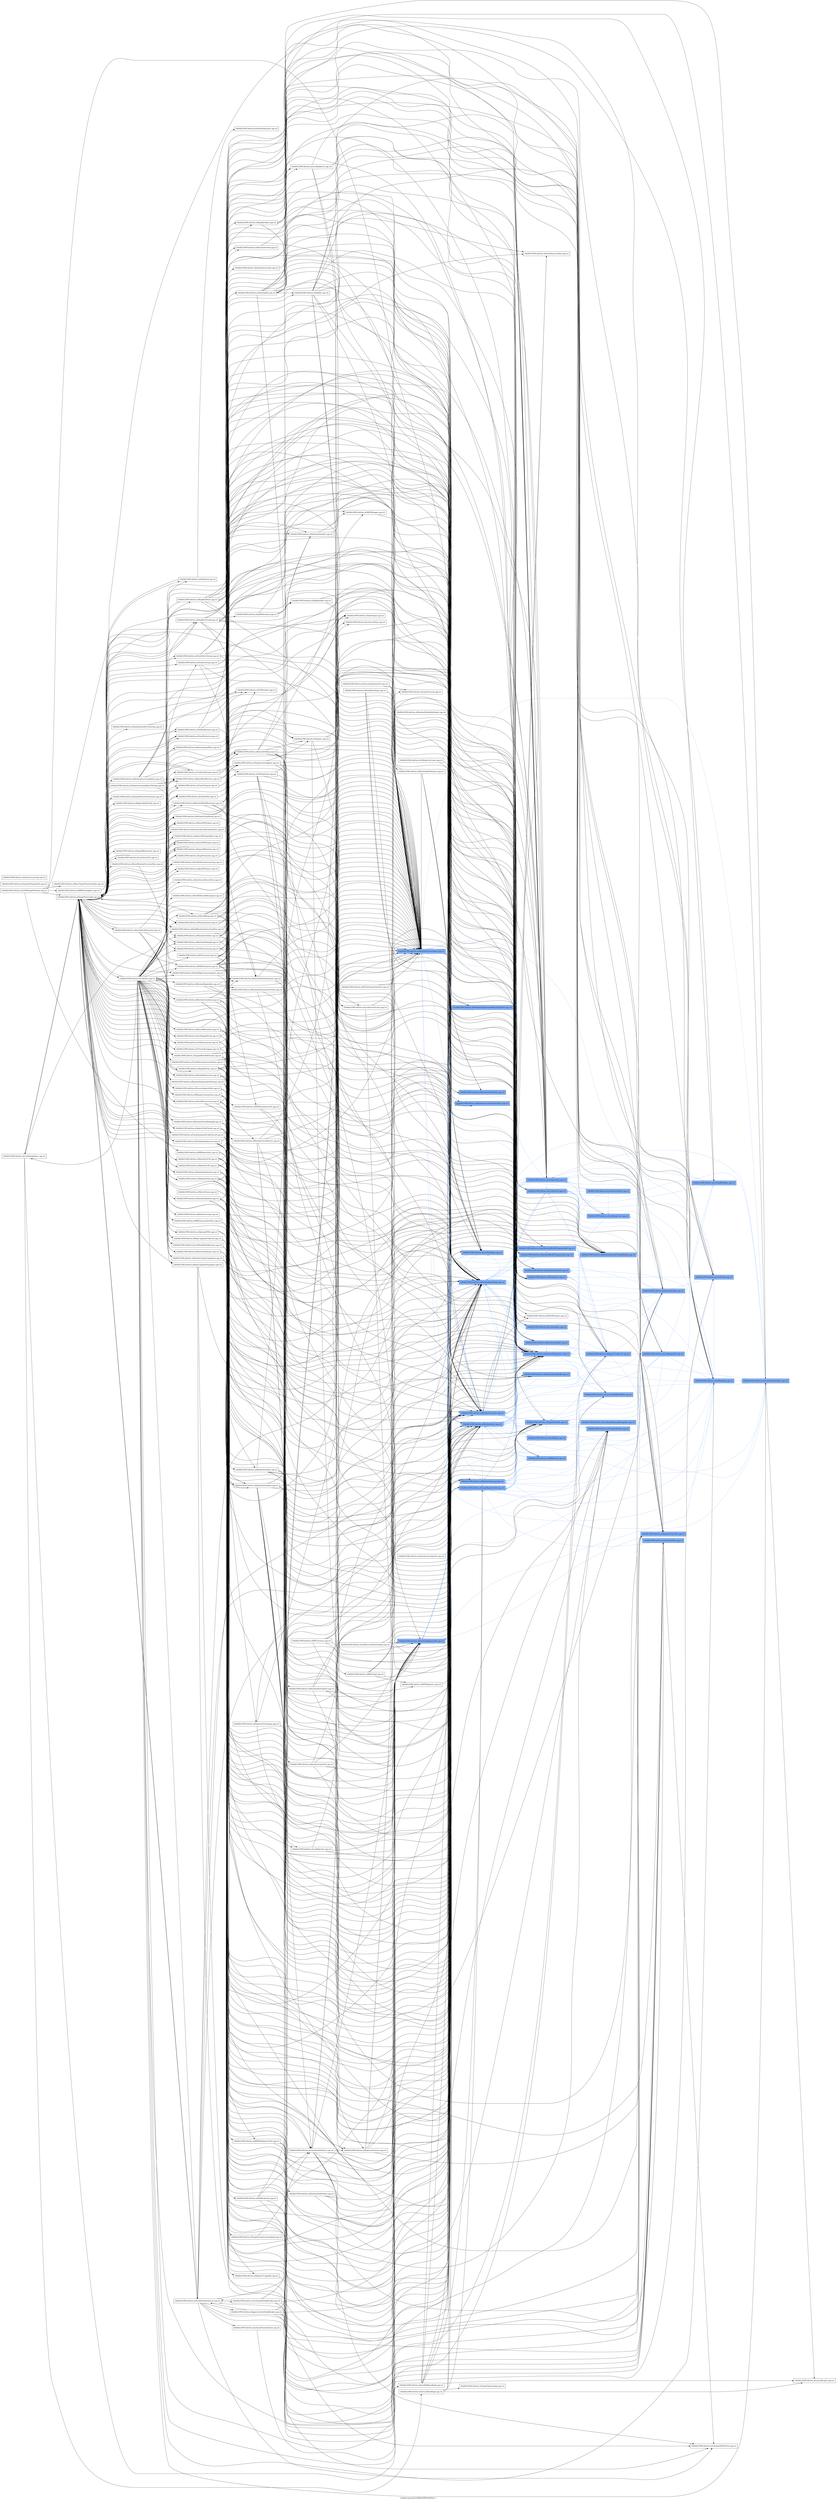 digraph "bin/llvm-gsymutil_lib/libLLVMCodeGen.a" {
	label="bin/llvm-gsymutil_lib/libLLVMCodeGen.a";
	rankdir=LR;
	{ rank=same; Node0x56242f450b58;  }
	{ rank=same; Node0x56242f444088; Node0x56242f444e98; Node0x56242f447a58; Node0x56242f444a88;  }
	{ rank=same; Node0x56242f444c18; Node0x56242f446a68; Node0x56242f448228; Node0x56242f440988; Node0x56242f444718; Node0x56242f446158; Node0x56242f4478c8; Node0x56242f44cff8; Node0x56242f44d7c8;  }
	{ rank=same; Node0x56242f447dc8; Node0x56242f44e308; Node0x56242f441608; Node0x56242f44e538; Node0x56242f44cc38; Node0x56242f447aa8; Node0x56242f452ae8; Node0x56242f445578; Node0x56242f447058; Node0x56242f443638; Node0x56242f446d88; Node0x56242f446b58; Node0x56242f447ff8; Node0x56242f44e498; Node0x56242f4493f8;  }
	{ rank=same; Node0x56242f441ab8; Node0x56242f44da98; Node0x56242f44e628; Node0x56242f444358; Node0x56242f445b68; Node0x56242f449bc8; Node0x56242f44dd18;  }
	{ rank=same; Node0x56242f44fc58; Node0x56242f444308; Node0x56242f4415b8; Node0x56242f4468d8;  }
	{ rank=same; Node0x56242f44f528; Node0x56242f445b18; Node0x56242f447198; Node0x56242f4479b8;  }
	{ rank=same; Node0x56242f453998;  }

	Node0x56242f450b58 [shape=record,shape=box,group=0,label="{lib/libLLVMCodeGen.a(ExecutionDomainFix.cpp.o)}"];
	Node0x56242f450b58 -> Node0x56242f444088;
	Node0x56242f450b58 -> Node0x56242f444e98;
	Node0x56242f450b58 -> Node0x56242f447a58;
	Node0x56242f450b58 -> Node0x56242f444a88;
	Node0x56242f44f398 [shape=record,shape=box,group=0,label="{lib/libLLVMCodeGen.a(IndirectBrExpandPass.cpp.o)}"];
	Node0x56242f44f398 -> Node0x56242f447738;
	Node0x56242f44fc08 [shape=record,shape=box,group=0,label="{lib/libLLVMCodeGen.a(InterleavedAccessPass.cpp.o)}"];
	Node0x56242f44fc08 -> Node0x56242f447738;
	Node0x56242f441d38 [shape=record,shape=box,group=0,label="{lib/libLLVMCodeGen.a(AtomicExpandPass.cpp.o)}"];
	Node0x56242f441d38 -> Node0x56242f447738;
	Node0x56242f441d38 -> Node0x56242f448048;
	Node0x56242f441018 [shape=record,shape=box,group=0,label="{lib/libLLVMCodeGen.a(BasicTargetTransformInfo.cpp.o)}"];
	Node0x56242f440438 [shape=record,shape=box,group=0,label="{lib/libLLVMCodeGen.a(BreakFalseDeps.cpp.o)}"];
	Node0x56242f440438 -> Node0x56242f44d7c8;
	Node0x56242f440438 -> Node0x56242f444e98;
	Node0x56242f440438 -> Node0x56242f4478c8;
	Node0x56242f440438 -> Node0x56242f444a88;
	Node0x56242f440438 -> Node0x56242f444308;
	Node0x56242f449a88 [shape=record,shape=box,group=0,label="{lib/libLLVMCodeGen.a(CFGuardLongjmp.cpp.o)}"];
	Node0x56242f449a88 -> Node0x56242f444718;
	Node0x56242f449a88 -> Node0x56242f444e98;
	Node0x56242f449a88 -> Node0x56242f446158;
	Node0x56242f449308 [shape=record,shape=box,group=0,label="{lib/libLLVMCodeGen.a(CFIInstrInserter.cpp.o)}"];
	Node0x56242f449308 -> Node0x56242f440988;
	Node0x56242f449308 -> Node0x56242f444718;
	Node0x56242f449308 -> Node0x56242f444e98;
	Node0x56242f449308 -> Node0x56242f446158;
	Node0x56242f448db8 [shape=record,shape=box,group=0,label="{lib/libLLVMCodeGen.a(EarlyIfConversion.cpp.o)}"];
	Node0x56242f448db8 -> Node0x56242f440988;
	Node0x56242f448db8 -> Node0x56242f441ab8;
	Node0x56242f448db8 -> Node0x56242f452ae8;
	Node0x56242f448db8 -> Node0x56242f444718;
	Node0x56242f448db8 -> Node0x56242f444e98;
	Node0x56242f448db8 -> Node0x56242f446158;
	Node0x56242f448db8 -> Node0x56242f447058;
	Node0x56242f448db8 -> Node0x56242f4478c8;
	Node0x56242f448db8 -> Node0x56242f448228;
	Node0x56242f448db8 -> Node0x56242f447a58;
	Node0x56242f448db8 -> Node0x56242f44fe88;
	Node0x56242f448db8 -> Node0x56242f44dd18;
	Node0x56242f4476e8 [shape=record,shape=box,group=0,label="{lib/libLLVMCodeGen.a(EHContGuardCatchret.cpp.o)}"];
	Node0x56242f4476e8 -> Node0x56242f440988;
	Node0x56242f4476e8 -> Node0x56242f444e98;
	Node0x56242f44e038 [shape=record,shape=box,group=0,label="{lib/libLLVMCodeGen.a(LiveRangeShrink.cpp.o)}"];
	Node0x56242f44e038 -> Node0x56242f440988;
	Node0x56242f44e038 -> Node0x56242f444e98;
	Node0x56242f44e038 -> Node0x56242f446158;
	Node0x56242f44e038 -> Node0x56242f447a58;
	Node0x56242f448188 [shape=record,shape=box,group=0,label="{lib/libLLVMCodeGen.a(LLVMTargetMachine.cpp.o)}"];
	Node0x56242f448188 -> Node0x56242f441018;
	Node0x56242f448188 -> Node0x56242f446a68;
	Node0x56242f448188 -> Node0x56242f445708;
	Node0x56242f448188 -> Node0x56242f447af8;
	Node0x56242f448188 -> Node0x56242f447738;
	Node0x56242f448188 -> Node0x56242f448048;
	Node0x56242f440988 [shape=record,shape=box,group=1,style=filled,fillcolor="0.600000 0.5 1",label="{lib/libLLVMCodeGen.a(MachineBasicBlock.cpp.o)}"];
	Node0x56242f440988 -> Node0x56242f44e538[color="0.600000 0.5 1"];
	Node0x56242f440988 -> Node0x56242f44cc38[color="0.600000 0.5 1"];
	Node0x56242f440988 -> Node0x56242f44d7c8[color="0.600000 0.5 1"];
	Node0x56242f440988 -> Node0x56242f447aa8[color="0.600000 0.5 1"];
	Node0x56242f440988 -> Node0x56242f452ae8[color="0.600000 0.5 1"];
	Node0x56242f440988 -> Node0x56242f444718[color="0.600000 0.5 1"];
	Node0x56242f440988 -> Node0x56242f445578[color="0.600000 0.5 1"];
	Node0x56242f440988 -> Node0x56242f446158[color="0.600000 0.5 1"];
	Node0x56242f440988 -> Node0x56242f447058[color="0.600000 0.5 1"];
	Node0x56242f440988 -> Node0x56242f447a58[color="0.600000 0.5 1"];
	Node0x56242f440988 -> Node0x56242f447dc8[color="0.600000 0.5 1"];
	Node0x56242f440988 -> Node0x56242f44cff8[color="0.600000 0.5 1"];
	Node0x56242f442828 [shape=record,shape=box,group=0,label="{lib/libLLVMCodeGen.a(MachineCombiner.cpp.o)}"];
	Node0x56242f442828 -> Node0x56242f44e308;
	Node0x56242f442828 -> Node0x56242f440988;
	Node0x56242f442828 -> Node0x56242f452ae8;
	Node0x56242f442828 -> Node0x56242f444718;
	Node0x56242f442828 -> Node0x56242f444e98;
	Node0x56242f442828 -> Node0x56242f446158;
	Node0x56242f442828 -> Node0x56242f447058;
	Node0x56242f442828 -> Node0x56242f447a58;
	Node0x56242f442828 -> Node0x56242f450d38;
	Node0x56242f442828 -> Node0x56242f44fe88;
	Node0x56242f442828 -> Node0x56242f444308;
	Node0x56242f442828 -> Node0x56242f44dd18;
	Node0x56242f444718 [shape=record,shape=box,group=1,style=filled,fillcolor="0.600000 0.5 1",label="{lib/libLLVMCodeGen.a(MachineFunction.cpp.o)}"];
	Node0x56242f444718 -> Node0x56242f440988[color="0.600000 0.5 1"];
	Node0x56242f444718 -> Node0x56242f443638[color="0.600000 0.5 1"];
	Node0x56242f444718 -> Node0x56242f446158[color="0.600000 0.5 1"];
	Node0x56242f444718 -> Node0x56242f446a68[color="0.600000 0.5 1"];
	Node0x56242f444718 -> Node0x56242f4478c8[color="0.600000 0.5 1"];
	Node0x56242f444718 -> Node0x56242f447a58[color="0.600000 0.5 1"];
	Node0x56242f444718 -> Node0x56242f446d88;
	Node0x56242f444718 -> Node0x56242f44cff8[color="0.600000 0.5 1"];
	Node0x56242f444718 -> Node0x56242f446b58;
	Node0x56242f444e98 [shape=record,shape=box,group=1,style=filled,fillcolor="0.600000 0.5 1",label="{lib/libLLVMCodeGen.a(MachineFunctionPass.cpp.o)}"];
	Node0x56242f444e98 -> Node0x56242f444c18[color="0.600000 0.5 1"];
	Node0x56242f444e98 -> Node0x56242f446a68[color="0.600000 0.5 1"];
	Node0x56242f444e98 -> Node0x56242f448228[color="0.600000 0.5 1"];
	Node0x56242f446158 [shape=record,shape=box,group=1,style=filled,fillcolor="0.600000 0.5 1",label="{lib/libLLVMCodeGen.a(MachineInstr.cpp.o)}"];
	Node0x56242f446158 -> Node0x56242f440988[color="0.600000 0.5 1"];
	Node0x56242f446158 -> Node0x56242f444718[color="0.600000 0.5 1"];
	Node0x56242f446158 -> Node0x56242f4478c8[color="0.600000 0.5 1"];
	Node0x56242f446158 -> Node0x56242f447a58[color="0.600000 0.5 1"];
	Node0x56242f446158 -> Node0x56242f447ff8[color="0.600000 0.5 1"];
	Node0x56242f446158 -> Node0x56242f44cff8[color="0.600000 0.5 1"];
	Node0x56242f4517d8 [shape=record,shape=box,group=0,label="{lib/libLLVMCodeGen.a(MachineScheduler.cpp.o)}"];
	Node0x56242f4517d8 -> Node0x56242f44e538;
	Node0x56242f4517d8 -> Node0x56242f44cc38;
	Node0x56242f4517d8 -> Node0x56242f440988;
	Node0x56242f4517d8 -> Node0x56242f452ae8;
	Node0x56242f4517d8 -> Node0x56242f444718;
	Node0x56242f4517d8 -> Node0x56242f444e98;
	Node0x56242f4517d8 -> Node0x56242f446158;
	Node0x56242f4517d8 -> Node0x56242f447058;
	Node0x56242f4517d8 -> Node0x56242f44fc58;
	Node0x56242f4517d8 -> Node0x56242f444308;
	Node0x56242f4517d8 -> Node0x56242f445cf8;
	Node0x56242f4517d8 -> Node0x56242f4468d8;
	Node0x56242f4517d8 -> Node0x56242f446c48;
	Node0x56242f4517d8 -> Node0x56242f447dc8;
	Node0x56242f4517d8 -> Node0x56242f447738;
	Node0x56242f4517d8 -> Node0x56242f44dd18;
	Node0x56242f447918 [shape=record,shape=box,group=0,label="{lib/libLLVMCodeGen.a(PseudoProbeInserter.cpp.o)}"];
	Node0x56242f447918 -> Node0x56242f440988;
	Node0x56242f447918 -> Node0x56242f444718;
	Node0x56242f447918 -> Node0x56242f444e98;
	Node0x56242f447918 -> Node0x56242f446158;
	Node0x56242f447918 -> Node0x56242f447738;
	Node0x56242f444a88 [shape=record,shape=box,group=0,label="{lib/libLLVMCodeGen.a(ReachingDefAnalysis.cpp.o)}"];
	Node0x56242f444a88 -> Node0x56242f44d7c8;
	Node0x56242f444a88 -> Node0x56242f444088;
	Node0x56242f444a88 -> Node0x56242f440988;
	Node0x56242f444a88 -> Node0x56242f444e98;
	Node0x56242f444a88 -> Node0x56242f446158;
	Node0x56242f449ee8 [shape=record,shape=box,group=0,label="{lib/libLLVMCodeGen.a(TargetFrameLoweringImpl.cpp.o)}"];
	Node0x56242f449ee8 -> Node0x56242f447a58;
	Node0x56242f4493f8 [shape=record,shape=box,group=1,style=filled,fillcolor="0.600000 0.5 1",label="{lib/libLLVMCodeGen.a(TargetInstrInfo.cpp.o)}"];
	Node0x56242f4493f8 -> Node0x56242f440988[color="0.600000 0.5 1"];
	Node0x56242f4493f8 -> Node0x56242f444718[color="0.600000 0.5 1"];
	Node0x56242f4493f8 -> Node0x56242f446158[color="0.600000 0.5 1"];
	Node0x56242f4493f8 -> Node0x56242f4478c8[color="0.600000 0.5 1"];
	Node0x56242f4493f8 -> Node0x56242f447a58[color="0.600000 0.5 1"];
	Node0x56242f4493f8 -> Node0x56242f447ff8[color="0.600000 0.5 1"];
	Node0x56242f4493f8 -> Node0x56242f449bc8[color="0.600000 0.5 1"];
	Node0x56242f4493f8 -> Node0x56242f44dd18[color="0.600000 0.5 1"];
	Node0x56242f447af8 [shape=record,shape=box,group=0,label="{lib/libLLVMCodeGen.a(TargetLoweringBase.cpp.o)}"];
	Node0x56242f447af8 -> Node0x56242f451828;
	Node0x56242f447af8 -> Node0x56242f444d08;
	Node0x56242f447af8 -> Node0x56242f440988;
	Node0x56242f447af8 -> Node0x56242f444718;
	Node0x56242f447af8 -> Node0x56242f446158;
	Node0x56242f447af8 -> Node0x56242f4478c8;
	Node0x56242f447af8 -> Node0x56242f447a58;
	Node0x56242f447af8 -> Node0x56242f448048;
	Node0x56242f4480e8 [shape=record,shape=box,group=0,label="{lib/libLLVMCodeGen.a(TargetLoweringObjectFileImpl.cpp.o)}"];
	Node0x56242f4480e8 -> Node0x56242f440988;
	Node0x56242f4480e8 -> Node0x56242f444718;
	Node0x56242f4480e8 -> Node0x56242f446798;
	Node0x56242f447738 [shape=record,shape=box,group=0,label="{lib/libLLVMCodeGen.a(TargetPassConfig.cpp.o)}"];
	Node0x56242f447738 -> Node0x56242f4514b8;
	Node0x56242f447738 -> Node0x56242f44e538;
	Node0x56242f447738 -> Node0x56242f448db8;
	Node0x56242f447738 -> Node0x56242f447aa8;
	Node0x56242f447738 -> Node0x56242f444c18;
	Node0x56242f447738 -> Node0x56242f447058;
	Node0x56242f447738 -> Node0x56242f4517d8;
	Node0x56242f447738 -> Node0x56242f44fc58;
	Node0x56242f447738 -> Node0x56242f447918;
	Node0x56242f447738 -> Node0x56242f444358;
	Node0x56242f447738 -> Node0x56242f448bd8;
	Node0x56242f447738 -> Node0x56242f446798;
	Node0x56242f447738 -> Node0x56242f445668;
	Node0x56242f447738 -> Node0x56242f443048;
	Node0x56242f447738 -> Node0x56242f451378;
	Node0x56242f447738 -> Node0x56242f450248;
	Node0x56242f447738 -> Node0x56242f44f668;
	Node0x56242f447738 -> Node0x56242f453e98;
	Node0x56242f447738 -> Node0x56242f453bc8;
	Node0x56242f447738 -> Node0x56242f452e58;
	Node0x56242f447738 -> Node0x56242f452cc8;
	Node0x56242f447738 -> Node0x56242f4527c8;
	Node0x56242f447738 -> Node0x56242f454118;
	Node0x56242f447738 -> Node0x56242f44efd8;
	Node0x56242f447738 -> Node0x56242f44d048;
	Node0x56242f447738 -> Node0x56242f451238;
	Node0x56242f447738 -> Node0x56242f450ba8;
	Node0x56242f447738 -> Node0x56242f451878;
	Node0x56242f447738 -> Node0x56242f44f758;
	Node0x56242f447738 -> Node0x56242f44f898;
	Node0x56242f447738 -> Node0x56242f4505b8;
	Node0x56242f447738 -> Node0x56242f453038;
	Node0x56242f447738 -> Node0x56242f440de8;
	Node0x56242f447738 -> Node0x56242f441568;
	Node0x56242f447738 -> Node0x56242f441928;
	Node0x56242f447738 -> Node0x56242f4420f8;
	Node0x56242f447738 -> Node0x56242f442878;
	Node0x56242f447738 -> Node0x56242f449128;
	Node0x56242f447738 -> Node0x56242f44a0c8;
	Node0x56242f447738 -> Node0x56242f4405c8;
	Node0x56242f447738 -> Node0x56242f443958;
	Node0x56242f447738 -> Node0x56242f443778;
	Node0x56242f447738 -> Node0x56242f440e38;
	Node0x56242f447738 -> Node0x56242f441dd8;
	Node0x56242f447738 -> Node0x56242f442508;
	Node0x56242f447738 -> Node0x56242f4483b8;
	Node0x56242f447738 -> Node0x56242f448598;
	Node0x56242f447738 -> Node0x56242f4493a8;
	Node0x56242f447738 -> Node0x56242f44a4d8;
	Node0x56242f447738 -> Node0x56242f44c5f8;
	Node0x56242f447738 -> Node0x56242f44c3c8;
	Node0x56242f447738 -> Node0x56242f449588;
	Node0x56242f447738 -> Node0x56242f44a1b8;
	Node0x56242f447738 -> Node0x56242f44a208;
	Node0x56242f447738 -> Node0x56242f448098;
	Node0x56242f447738 -> Node0x56242f4489a8;
	Node0x56242f447738 -> Node0x56242f446838;
	Node0x56242f447738 -> Node0x56242f447008;
	Node0x56242f447738 -> Node0x56242f44acf8;
	Node0x56242f447738 -> Node0x56242f44e218;
	Node0x56242f447738 -> Node0x56242f44e8a8;
	Node0x56242f447738 -> Node0x56242f44e998;
	Node0x56242f447738 -> Node0x56242f44ce18;
	Node0x56242f447738 -> Node0x56242f447378;
	Node0x56242f447738 -> Node0x56242f445b68;
	Node0x56242f447738 -> Node0x56242f447198;
	Node0x56242f447738 -> Node0x56242f4469c8;
	Node0x56242f447738 -> Node0x56242f446b58;
	Node0x56242f447738 -> Node0x56242f446478;
	Node0x56242f447738 -> Node0x56242f445398;
	Node0x56242f44cff8 [shape=record,shape=box,group=1,style=filled,fillcolor="0.600000 0.5 1",label="{lib/libLLVMCodeGen.a(TargetRegisterInfo.cpp.o)}"];
	Node0x56242f44cff8 -> Node0x56242f447a58[color="0.600000 0.5 1"];
	Node0x56242f44cff8 -> Node0x56242f4493f8[color="0.600000 0.5 1"];
	Node0x56242f446f68 [shape=record,shape=box,group=0,label="{lib/libLLVMCodeGen.a(TargetSubtargetInfo.cpp.o)}"];
	Node0x56242f448048 [shape=record,shape=box,group=0,label="{lib/libLLVMCodeGen.a(ValueTypes.cpp.o)}"];
	Node0x56242f446a68 [shape=record,shape=box,group=1,style=filled,fillcolor="0.600000 0.5 1",label="{lib/libLLVMCodeGen.a(MachineModuleInfo.cpp.o)}"];
	Node0x56242f446a68 -> Node0x56242f444718[color="0.600000 0.5 1"];
	Node0x56242f44d818 [shape=record,shape=box,group=0,label="{lib/libLLVMCodeGen.a(LiveRegMatrix.cpp.o)}"];
	Node0x56242f44d818 -> Node0x56242f44e538;
	Node0x56242f44d818 -> Node0x56242f44cc38;
	Node0x56242f44d818 -> Node0x56242f44d458;
	Node0x56242f44d818 -> Node0x56242f444e98;
	Node0x56242f44d818 -> Node0x56242f447198;
	Node0x56242f4478c8 [shape=record,shape=box,group=1,style=filled,fillcolor="0.600000 0.5 1",label="{lib/libLLVMCodeGen.a(MachineOperand.cpp.o)}"];
	Node0x56242f4478c8 -> Node0x56242f440988[color="0.600000 0.5 1"];
	Node0x56242f4478c8 -> Node0x56242f444718[color="0.600000 0.5 1"];
	Node0x56242f4478c8 -> Node0x56242f447a58[color="0.600000 0.5 1"];
	Node0x56242f4478c8 -> Node0x56242f44e498[color="0.600000 0.5 1"];
	Node0x56242f4478c8 -> Node0x56242f446d88;
	Node0x56242f4478c8 -> Node0x56242f44cff8[color="0.600000 0.5 1"];
	Node0x56242f447a58 [shape=record,shape=box,group=1,style=filled,fillcolor="0.600000 0.5 1",label="{lib/libLLVMCodeGen.a(MachineRegisterInfo.cpp.o)}"];
	Node0x56242f447a58 -> Node0x56242f440988[color="0.600000 0.5 1"];
	Node0x56242f447a58 -> Node0x56242f444718[color="0.600000 0.5 1"];
	Node0x56242f447a58 -> Node0x56242f446158[color="0.600000 0.5 1"];
	Node0x56242f447a58 -> Node0x56242f4478c8[color="0.600000 0.5 1"];
	Node0x56242f447a58 -> Node0x56242f44cff8[color="0.600000 0.5 1"];
	Node0x56242f450388 [shape=record,shape=box,group=0,label="{lib/libLLVMCodeGen.a(IntrinsicLowering.cpp.o)}"];
	Node0x56242f440c08 [shape=record,shape=box,group=0,label="{lib/libLLVMCodeGen.a(CallingConvLower.cpp.o)}"];
	Node0x56242f440c08 -> Node0x56242f443638;
	Node0x56242f440c08 -> Node0x56242f444718;
	Node0x56242f443638 [shape=record,shape=box,group=1,style=filled,fillcolor="0.600000 0.5 1",label="{lib/libLLVMCodeGen.a(MachineFrameInfo.cpp.o)}"];
	Node0x56242f443638 -> Node0x56242f447a58[color="0.600000 0.5 1"];
	Node0x56242f44d7c8 [shape=record,shape=box,group=1,style=filled,fillcolor="0.600000 0.5 1",label="{lib/libLLVMCodeGen.a(LivePhysRegs.cpp.o)}"];
	Node0x56242f44d7c8 -> Node0x56242f440988[color="0.600000 0.5 1"];
	Node0x56242f44d7c8 -> Node0x56242f446158[color="0.600000 0.5 1"];
	Node0x56242f44d7c8 -> Node0x56242f447a58[color="0.600000 0.5 1"];
	Node0x56242f44d7c8 -> Node0x56242f44cff8[color="0.600000 0.5 1"];
	Node0x56242f447aa8 [shape=record,shape=box,group=1,style=filled,fillcolor="0.600000 0.5 1",label="{lib/libLLVMCodeGen.a(LiveVariables.cpp.o)}"];
	Node0x56242f447aa8 -> Node0x56242f440988[color="0.600000 0.5 1"];
	Node0x56242f447aa8 -> Node0x56242f444e98[color="0.600000 0.5 1"];
	Node0x56242f447aa8 -> Node0x56242f446158[color="0.600000 0.5 1"];
	Node0x56242f447aa8 -> Node0x56242f447a58[color="0.600000 0.5 1"];
	Node0x56242f447aa8 -> Node0x56242f445b68[color="0.600000 0.5 1"];
	Node0x56242f452ae8 [shape=record,shape=box,group=1,style=filled,fillcolor="0.600000 0.5 1",label="{lib/libLLVMCodeGen.a(MachineDominators.cpp.o)}"];
	Node0x56242f452ae8 -> Node0x56242f440988[color="0.600000 0.5 1"];
	Node0x56242f452ae8 -> Node0x56242f444e98[color="0.600000 0.5 1"];
	Node0x56242f446dd8 [shape=record,shape=box,group=0,label="{lib/libLLVMCodeGen.a(TargetOptionsImpl.cpp.o)}"];
	Node0x56242f4471e8 [shape=record,shape=box,group=0,label="{lib/libLLVMCodeGen.a(MacroFusion.cpp.o)}"];
	Node0x56242f4471e8 -> Node0x56242f4517d8;
	Node0x56242f4471e8 -> Node0x56242f446c48;
	Node0x56242f447058 [shape=record,shape=box,group=1,style=filled,fillcolor="0.600000 0.5 1",label="{lib/libLLVMCodeGen.a(MachineLoopInfo.cpp.o)}"];
	Node0x56242f447058 -> Node0x56242f440988[color="0.600000 0.5 1"];
	Node0x56242f447058 -> Node0x56242f452ae8[color="0.600000 0.5 1"];
	Node0x56242f447058 -> Node0x56242f444e98[color="0.600000 0.5 1"];
	Node0x56242f447058 -> Node0x56242f446158[color="0.600000 0.5 1"];
	Node0x56242f447058 -> Node0x56242f447a58[color="0.600000 0.5 1"];
	Node0x56242f447d78 [shape=record,shape=box,group=0,label="{lib/libLLVMCodeGen.a(EdgeBundles.cpp.o)}"];
	Node0x56242f447d78 -> Node0x56242f440988;
	Node0x56242f447d78 -> Node0x56242f444e98;
	Node0x56242f4420a8 [shape=record,shape=box,group=0,label="{lib/libLLVMCodeGen.a(MachineDominanceFrontier.cpp.o)}"];
	Node0x56242f4420a8 -> Node0x56242f440988;
	Node0x56242f4420a8 -> Node0x56242f452ae8;
	Node0x56242f4420a8 -> Node0x56242f444e98;
	Node0x56242f443458 [shape=record,shape=box,group=0,label="{lib/libLLVMCodeGen.a(RDFGraph.cpp.o)}"];
	Node0x56242f443458 -> Node0x56242f440988;
	Node0x56242f443458 -> Node0x56242f452ae8;
	Node0x56242f443458 -> Node0x56242f444718;
	Node0x56242f443458 -> Node0x56242f446158;
	Node0x56242f443458 -> Node0x56242f443408;
	Node0x56242f443b88 [shape=record,shape=box,group=0,label="{lib/libLLVMCodeGen.a(RDFLiveness.cpp.o)}"];
	Node0x56242f443b88 -> Node0x56242f440988;
	Node0x56242f443b88 -> Node0x56242f452ae8;
	Node0x56242f443b88 -> Node0x56242f443458;
	Node0x56242f443b88 -> Node0x56242f443408;
	Node0x56242f443b88 -> Node0x56242f44cff8;
	Node0x56242f443408 [shape=record,shape=box,group=0,label="{lib/libLLVMCodeGen.a(RDFRegisters.cpp.o)}"];
	Node0x56242f443408 -> Node0x56242f44cff8;
	Node0x56242f44e538 [shape=record,shape=box,group=1,style=filled,fillcolor="0.600000 0.5 1",label="{lib/libLLVMCodeGen.a(LiveIntervals.cpp.o)}"];
	Node0x56242f44e538 -> Node0x56242f44cc38[color="0.600000 0.5 1"];
	Node0x56242f44e538 -> Node0x56242f44da98[color="0.600000 0.5 1"];
	Node0x56242f44e538 -> Node0x56242f44e628[color="0.600000 0.5 1"];
	Node0x56242f44e538 -> Node0x56242f447aa8[color="0.600000 0.5 1"];
	Node0x56242f44e538 -> Node0x56242f440988[color="0.600000 0.5 1"];
	Node0x56242f44e538 -> Node0x56242f441608[color="0.600000 0.5 1"];
	Node0x56242f44e538 -> Node0x56242f452ae8[color="0.600000 0.5 1"];
	Node0x56242f44e538 -> Node0x56242f444718[color="0.600000 0.5 1"];
	Node0x56242f44e538 -> Node0x56242f444e98[color="0.600000 0.5 1"];
	Node0x56242f44e538 -> Node0x56242f446158[color="0.600000 0.5 1"];
	Node0x56242f44e538 -> Node0x56242f447058[color="0.600000 0.5 1"];
	Node0x56242f44e538 -> Node0x56242f447a58[color="0.600000 0.5 1"];
	Node0x56242f44e538 -> Node0x56242f447dc8[color="0.600000 0.5 1"];
	Node0x56242f44e538 -> Node0x56242f447ff8[color="0.600000 0.5 1"];
	Node0x56242f44e538 -> Node0x56242f44cff8[color="0.600000 0.5 1"];
	Node0x56242f447dc8 [shape=record,shape=box,group=1,style=filled,fillcolor="0.600000 0.5 1",label="{lib/libLLVMCodeGen.a(SlotIndexes.cpp.o)}"];
	Node0x56242f447dc8 -> Node0x56242f444e98[color="0.600000 0.5 1"];
	Node0x56242f447198 [shape=record,shape=box,group=1,style=filled,fillcolor="0.600000 0.5 1",label="{lib/libLLVMCodeGen.a(VirtRegMap.cpp.o)}"];
	Node0x56242f447198 -> Node0x56242f44e538[color="0.600000 0.5 1"];
	Node0x56242f447198 -> Node0x56242f44cc38[color="0.600000 0.5 1"];
	Node0x56242f447198 -> Node0x56242f440988[color="0.600000 0.5 1"];
	Node0x56242f447198 -> Node0x56242f443638[color="0.600000 0.5 1"];
	Node0x56242f447198 -> Node0x56242f444e98[color="0.600000 0.5 1"];
	Node0x56242f447198 -> Node0x56242f446158[color="0.600000 0.5 1"];
	Node0x56242f447198 -> Node0x56242f4478c8[color="0.600000 0.5 1"];
	Node0x56242f447198 -> Node0x56242f447a58[color="0.600000 0.5 1"];
	Node0x56242f447198 -> Node0x56242f44f528[color="0.600000 0.5 1"];
	Node0x56242f447198 -> Node0x56242f447dc8[color="0.600000 0.5 1"];
	Node0x56242f447198 -> Node0x56242f453998[color="0.600000 0.5 1"];
	Node0x56242f447198 -> Node0x56242f44cff8[color="0.600000 0.5 1"];
	Node0x56242f450b08 [shape=record,shape=box,group=0,label="{lib/libLLVMCodeGen.a(MachineSSAUpdater.cpp.o)}"];
	Node0x56242f450b08 -> Node0x56242f440988;
	Node0x56242f450b08 -> Node0x56242f444718;
	Node0x56242f450b08 -> Node0x56242f446158;
	Node0x56242f450b08 -> Node0x56242f4478c8;
	Node0x56242f450b08 -> Node0x56242f447a58;
	Node0x56242f44e308 [shape=record,shape=box,group=1,style=filled,fillcolor="0.600000 0.5 1",label="{lib/libLLVMCodeGen.a(LazyMachineBlockFrequencyInfo.cpp.o)}"];
	Node0x56242f44e308 -> Node0x56242f441608[color="0.600000 0.5 1"];
	Node0x56242f44e308 -> Node0x56242f441ab8[color="0.600000 0.5 1"];
	Node0x56242f44e308 -> Node0x56242f452ae8[color="0.600000 0.5 1"];
	Node0x56242f44e308 -> Node0x56242f444e98[color="0.600000 0.5 1"];
	Node0x56242f44e308 -> Node0x56242f447058[color="0.600000 0.5 1"];
	Node0x56242f450d38 [shape=record,shape=box,group=0,label="{lib/libLLVMCodeGen.a(MachineSizeOpts.cpp.o)}"];
	Node0x56242f450d38 -> Node0x56242f441608;
	Node0x56242f450d38 -> Node0x56242f44ecb8;
	Node0x56242f44dd18 [shape=record,shape=box,group=1,style=filled,fillcolor="0.600000 0.5 1",label="{lib/libLLVMCodeGen.a(TargetSchedule.cpp.o)}"];
	Node0x56242f44dd18 -> Node0x56242f446158[color="0.600000 0.5 1"];
	Node0x56242f44dd18 -> Node0x56242f4493f8[color="0.600000 0.5 1"];
	Node0x56242f446b58 [shape=record,shape=box,group=0,label="{lib/libLLVMCodeGen.a(WinEHPrepare.cpp.o)}"];
	Node0x56242f451828 [shape=record,shape=box,group=0,label="{lib/libLLVMCodeGen.a(Analysis.cpp.o)}"];
	Node0x56242f451828 -> Node0x56242f444d08;
	Node0x56242f451828 -> Node0x56242f440988;
	Node0x56242f451828 -> Node0x56242f446158;
	Node0x56242f451828 -> Node0x56242f448048;
	Node0x56242f444d08 [shape=record,shape=box,group=0,label="{lib/libLLVMCodeGen.a(LowLevelType.cpp.o)}"];
	Node0x56242f448bd8 [shape=record,shape=box,group=0,label="{lib/libLLVMCodeGen.a(StackProtector.cpp.o)}"];
	Node0x56242f448bd8 -> Node0x56242f447738;
	Node0x56242f448ef8 [shape=record,shape=box,group=0,label="{lib/libLLVMCodeGen.a(SwiftErrorValueTracking.cpp.o)}"];
	Node0x56242f448ef8 -> Node0x56242f440988;
	Node0x56242f448ef8 -> Node0x56242f444718;
	Node0x56242f448ef8 -> Node0x56242f446158;
	Node0x56242f448ef8 -> Node0x56242f447a58;
	Node0x56242f449c18 [shape=record,shape=box,group=0,label="{lib/libLLVMCodeGen.a(SwitchLoweringUtils.cpp.o)}"];
	Node0x56242f449c18 -> Node0x56242f444718;
	Node0x56242f441608 [shape=record,shape=box,group=1,style=filled,fillcolor="0.600000 0.5 1",label="{lib/libLLVMCodeGen.a(MachineBlockFrequencyInfo.cpp.o)}"];
	Node0x56242f441608 -> Node0x56242f440988[color="0.600000 0.5 1"];
	Node0x56242f441608 -> Node0x56242f441ab8[color="0.600000 0.5 1"];
	Node0x56242f441608 -> Node0x56242f444718[color="0.600000 0.5 1"];
	Node0x56242f441608 -> Node0x56242f444e98[color="0.600000 0.5 1"];
	Node0x56242f441608 -> Node0x56242f447058[color="0.600000 0.5 1"];
	Node0x56242f441ab8 [shape=record,shape=box,group=1,style=filled,fillcolor="0.600000 0.5 1",label="{lib/libLLVMCodeGen.a(MachineBranchProbabilityInfo.cpp.o)}"];
	Node0x56242f441ab8 -> Node0x56242f440988[color="0.600000 0.5 1"];
	Node0x56242f448228 [shape=record,shape=box,group=1,style=filled,fillcolor="0.600000 0.5 1",label="{lib/libLLVMCodeGen.a(MachineOptimizationRemarkEmitter.cpp.o)}"];
	Node0x56242f448228 -> Node0x56242f44e308[color="0.600000 0.5 1"];
	Node0x56242f448228 -> Node0x56242f441608[color="0.600000 0.5 1"];
	Node0x56242f448228 -> Node0x56242f444e98[color="0.600000 0.5 1"];
	Node0x56242f448228 -> Node0x56242f446158[color="0.600000 0.5 1"];
	Node0x56242f4469c8 [shape=record,shape=box,group=0,label="{lib/libLLVMCodeGen.a(WasmEHPrepare.cpp.o)}"];
	Node0x56242f4514b8 [shape=record,shape=box,group=0,label="{lib/libLLVMCodeGen.a(GCMetadata.cpp.o)}"];
	Node0x56242f4468d8 [shape=record,shape=box,group=1,style=filled,fillcolor="0.600000 0.5 1",label="{lib/libLLVMCodeGen.a(ScheduleDAG.cpp.o)}"];
	Node0x56242f4468d8 -> Node0x56242f4479b8;
	Node0x56242f4468d8 -> Node0x56242f44cff8[color="0.600000 0.5 1"];
	Node0x56242f4479b8 [shape=record,shape=box,group=0,label="{lib/libLLVMCodeGen.a(ScheduleDAGPrinter.cpp.o)}"];
	Node0x56242f447ff8 [shape=record,shape=box,group=1,style=filled,fillcolor="0.600000 0.5 1",label="{lib/libLLVMCodeGen.a(StackMaps.cpp.o)}"];
	Node0x56242f447ff8 -> Node0x56242f444718[color="0.600000 0.5 1"];
	Node0x56242f447ff8 -> Node0x56242f446158[color="0.600000 0.5 1"];
	Node0x56242f447ff8 -> Node0x56242f44cff8[color="0.600000 0.5 1"];
	Node0x56242f449498 [shape=record,shape=box,group=0,label="{lib/libLLVMCodeGen.a(DFAPacketizer.cpp.o)}"];
	Node0x56242f449498 -> Node0x56242f445578;
	Node0x56242f449498 -> Node0x56242f4468d8;
	Node0x56242f449498 -> Node0x56242f446c48;
	Node0x56242f449498 -> Node0x56242f4479b8;
	Node0x56242f444308 [shape=record,shape=box,group=1,style=filled,fillcolor="0.600000 0.5 1",label="{lib/libLLVMCodeGen.a(RegisterClassInfo.cpp.o)}"];
	Node0x56242f444308 -> Node0x56242f447a58[color="0.600000 0.5 1"];
	Node0x56242f445578 [shape=record,shape=box,group=1,style=filled,fillcolor="0.600000 0.5 1",label="{lib/libLLVMCodeGen.a(MachineInstrBundle.cpp.o)}"];
	Node0x56242f445578 -> Node0x56242f440988[color="0.600000 0.5 1"];
	Node0x56242f445578 -> Node0x56242f444718[color="0.600000 0.5 1"];
	Node0x56242f445578 -> Node0x56242f444e98[color="0.600000 0.5 1"];
	Node0x56242f445578 -> Node0x56242f446158[color="0.600000 0.5 1"];
	Node0x56242f446c48 [shape=record,shape=box,group=0,label="{lib/libLLVMCodeGen.a(ScheduleDAGInstrs.cpp.o)}"];
	Node0x56242f446c48 -> Node0x56242f44d7c8;
	Node0x56242f446c48 -> Node0x56242f440988;
	Node0x56242f446c48 -> Node0x56242f444718;
	Node0x56242f446c48 -> Node0x56242f446158;
	Node0x56242f446c48 -> Node0x56242f447a58;
	Node0x56242f446c48 -> Node0x56242f445cf8;
	Node0x56242f446c48 -> Node0x56242f4468d8;
	Node0x56242f446c48 -> Node0x56242f4479b8;
	Node0x56242f446c48 -> Node0x56242f44dd18;
	Node0x56242f44fe88 [shape=record,shape=box,group=0,label="{lib/libLLVMCodeGen.a(MachineTraceMetrics.cpp.o)}"];
	Node0x56242f44fe88 -> Node0x56242f440988;
	Node0x56242f44fe88 -> Node0x56242f441ab8;
	Node0x56242f44fe88 -> Node0x56242f444e98;
	Node0x56242f44fe88 -> Node0x56242f446158;
	Node0x56242f44fe88 -> Node0x56242f447058;
	Node0x56242f44fe88 -> Node0x56242f447a58;
	Node0x56242f44fe88 -> Node0x56242f44dd18;
	Node0x56242f444088 [shape=record,shape=box,group=0,label="{lib/libLLVMCodeGen.a(LoopTraversal.cpp.o)}"];
	Node0x56242f44cc38 [shape=record,shape=box,group=1,style=filled,fillcolor="0.600000 0.5 1",label="{lib/libLLVMCodeGen.a(LiveInterval.cpp.o)}"];
	Node0x56242f44cc38 -> Node0x56242f4478c8[color="0.600000 0.5 1"];
	Node0x56242f44cc38 -> Node0x56242f447a58[color="0.600000 0.5 1"];
	Node0x56242f44cc38 -> Node0x56242f444358[color="0.600000 0.5 1"];
	Node0x56242f44cc38 -> Node0x56242f447dc8[color="0.600000 0.5 1"];
	Node0x56242f44cc38 -> Node0x56242f44cff8[color="0.600000 0.5 1"];
	Node0x56242f44da98 [shape=record,shape=box,group=1,style=filled,fillcolor="0.600000 0.5 1",label="{lib/libLLVMCodeGen.a(LiveRangeCalc.cpp.o)}"];
	Node0x56242f44da98 -> Node0x56242f44cc38[color="0.600000 0.5 1"];
	Node0x56242f44da98 -> Node0x56242f452ae8[color="0.600000 0.5 1"];
	Node0x56242f44e628 [shape=record,shape=box,group=1,style=filled,fillcolor="0.600000 0.5 1",label="{lib/libLLVMCodeGen.a(LiveIntervalCalc.cpp.o)}"];
	Node0x56242f44e628 -> Node0x56242f44cc38[color="0.600000 0.5 1"];
	Node0x56242f44e628 -> Node0x56242f44da98[color="0.600000 0.5 1"];
	Node0x56242f44e628 -> Node0x56242f446158[color="0.600000 0.5 1"];
	Node0x56242f44e628 -> Node0x56242f447a58[color="0.600000 0.5 1"];
	Node0x56242f444358 [shape=record,shape=box,group=1,style=filled,fillcolor="0.600000 0.5 1",label="{lib/libLLVMCodeGen.a(RegisterCoalescer.cpp.o)}"];
	Node0x56242f444358 -> Node0x56242f44e538[color="0.600000 0.5 1"];
	Node0x56242f444358 -> Node0x56242f44cc38[color="0.600000 0.5 1"];
	Node0x56242f444358 -> Node0x56242f440988[color="0.600000 0.5 1"];
	Node0x56242f444358 -> Node0x56242f452ae8[color="0.600000 0.5 1"];
	Node0x56242f444358 -> Node0x56242f444718[color="0.600000 0.5 1"];
	Node0x56242f444358 -> Node0x56242f444e98[color="0.600000 0.5 1"];
	Node0x56242f444358 -> Node0x56242f446158[color="0.600000 0.5 1"];
	Node0x56242f444358 -> Node0x56242f447058[color="0.600000 0.5 1"];
	Node0x56242f444358 -> Node0x56242f4478c8[color="0.600000 0.5 1"];
	Node0x56242f444358 -> Node0x56242f447a58[color="0.600000 0.5 1"];
	Node0x56242f444358 -> Node0x56242f44fc58[color="0.600000 0.5 1"];
	Node0x56242f444358 -> Node0x56242f444308[color="0.600000 0.5 1"];
	Node0x56242f444358 -> Node0x56242f4415b8[color="0.600000 0.5 1"];
	Node0x56242f444358 -> Node0x56242f447dc8[color="0.600000 0.5 1"];
	Node0x56242f444358 -> Node0x56242f4493f8[color="0.600000 0.5 1"];
	Node0x56242f444358 -> Node0x56242f44cff8[color="0.600000 0.5 1"];
	Node0x56242f44d458 [shape=record,shape=box,group=0,label="{lib/libLLVMCodeGen.a(LiveIntervalUnion.cpp.o)}"];
	Node0x56242f44d458 -> Node0x56242f447dc8;
	Node0x56242f44d458 -> Node0x56242f44cff8;
	Node0x56242f445b68 [shape=record,shape=box,group=1,style=filled,fillcolor="0.600000 0.5 1",label="{lib/libLLVMCodeGen.a(UnreachableBlockElim.cpp.o)}"];
	Node0x56242f445b68 -> Node0x56242f440988[color="0.600000 0.5 1"];
	Node0x56242f445b68 -> Node0x56242f452ae8[color="0.600000 0.5 1"];
	Node0x56242f445b68 -> Node0x56242f444718[color="0.600000 0.5 1"];
	Node0x56242f445b68 -> Node0x56242f444e98[color="0.600000 0.5 1"];
	Node0x56242f445b68 -> Node0x56242f446158[color="0.600000 0.5 1"];
	Node0x56242f445b68 -> Node0x56242f447058[color="0.600000 0.5 1"];
	Node0x56242f445b68 -> Node0x56242f4478c8[color="0.600000 0.5 1"];
	Node0x56242f445b68 -> Node0x56242f447a58[color="0.600000 0.5 1"];
	Node0x56242f445708 [shape=record,shape=box,group=0,label="{lib/libLLVMCodeGen.a(MIRPrintingPass.cpp.o)}"];
	Node0x56242f445708 -> Node0x56242f444e98;
	Node0x56242f445708 -> Node0x56242f44e498;
	Node0x56242f446d88 [shape=record,shape=box,group=0,label="{lib/libLLVMCodeGen.a(PseudoSourceValue.cpp.o)}"];
	Node0x56242f444c18 [shape=record,shape=box,group=1,style=filled,fillcolor="0.600000 0.5 1",label="{lib/libLLVMCodeGen.a(MachineFunctionPrinterPass.cpp.o)}"];
	Node0x56242f444c18 -> Node0x56242f444718[color="0.600000 0.5 1"];
	Node0x56242f444c18 -> Node0x56242f444e98[color="0.600000 0.5 1"];
	Node0x56242f444c18 -> Node0x56242f447dc8[color="0.600000 0.5 1"];
	Node0x56242f44e498 [shape=record,shape=box,group=1,style=filled,fillcolor="0.600000 0.5 1",label="{lib/libLLVMCodeGen.a(MIRPrinter.cpp.o)}"];
	Node0x56242f44e498 -> Node0x56242f440988[color="0.600000 0.5 1"];
	Node0x56242f44e498 -> Node0x56242f444718[color="0.600000 0.5 1"];
	Node0x56242f44e498 -> Node0x56242f446158[color="0.600000 0.5 1"];
	Node0x56242f44e498 -> Node0x56242f4478c8[color="0.600000 0.5 1"];
	Node0x56242f44e498 -> Node0x56242f447a58[color="0.600000 0.5 1"];
	Node0x56242f44e498 -> Node0x56242f44cff8[color="0.600000 0.5 1"];
	Node0x56242f44fc58 [shape=record,shape=box,group=1,style=filled,fillcolor="0.600000 0.5 1",label="{lib/libLLVMCodeGen.a(MachineVerifier.cpp.o)}"];
	Node0x56242f44fc58 -> Node0x56242f44e538[color="0.600000 0.5 1"];
	Node0x56242f44fc58 -> Node0x56242f44cc38[color="0.600000 0.5 1"];
	Node0x56242f44fc58 -> Node0x56242f44da98[color="0.600000 0.5 1"];
	Node0x56242f44fc58 -> Node0x56242f447aa8[color="0.600000 0.5 1"];
	Node0x56242f44fc58 -> Node0x56242f440988[color="0.600000 0.5 1"];
	Node0x56242f44fc58 -> Node0x56242f443638[color="0.600000 0.5 1"];
	Node0x56242f44fc58 -> Node0x56242f444718[color="0.600000 0.5 1"];
	Node0x56242f44fc58 -> Node0x56242f444e98[color="0.600000 0.5 1"];
	Node0x56242f44fc58 -> Node0x56242f446158[color="0.600000 0.5 1"];
	Node0x56242f44fc58 -> Node0x56242f4478c8[color="0.600000 0.5 1"];
	Node0x56242f44fc58 -> Node0x56242f447a58[color="0.600000 0.5 1"];
	Node0x56242f44fc58 -> Node0x56242f44f528[color="0.600000 0.5 1"];
	Node0x56242f44fc58 -> Node0x56242f447dc8[color="0.600000 0.5 1"];
	Node0x56242f44fc58 -> Node0x56242f447ff8[color="0.600000 0.5 1"];
	Node0x56242f44fc58 -> Node0x56242f44cff8[color="0.600000 0.5 1"];
	Node0x56242f445cf8 [shape=record,shape=box,group=0,label="{lib/libLLVMCodeGen.a(RegisterPressure.cpp.o)}"];
	Node0x56242f445cf8 -> Node0x56242f44e538;
	Node0x56242f445cf8 -> Node0x56242f44cc38;
	Node0x56242f445cf8 -> Node0x56242f446158;
	Node0x56242f445cf8 -> Node0x56242f447a58;
	Node0x56242f445cf8 -> Node0x56242f444308;
	Node0x56242f44ecb8 [shape=record,shape=box,group=0,label="{lib/libLLVMCodeGen.a(MBFIWrapper.cpp.o)}"];
	Node0x56242f44ecb8 -> Node0x56242f441608;
	Node0x56242f44f528 [shape=record,shape=box,group=1,style=filled,fillcolor="0.600000 0.5 1",label="{lib/libLLVMCodeGen.a(LiveStacks.cpp.o)}"];
	Node0x56242f44f528 -> Node0x56242f44cc38[color="0.600000 0.5 1"];
	Node0x56242f44f528 -> Node0x56242f444e98[color="0.600000 0.5 1"];
	Node0x56242f44f528 -> Node0x56242f447dc8[color="0.600000 0.5 1"];
	Node0x56242f44f528 -> Node0x56242f44cff8[color="0.600000 0.5 1"];
	Node0x56242f4415b8 [shape=record,shape=box,group=1,style=filled,fillcolor="0.600000 0.5 1",label="{lib/libLLVMCodeGen.a(LiveRangeEdit.cpp.o)}"];
	Node0x56242f4415b8 -> Node0x56242f44e538[color="0.600000 0.5 1"];
	Node0x56242f4415b8 -> Node0x56242f44cc38[color="0.600000 0.5 1"];
	Node0x56242f4415b8 -> Node0x56242f444718[color="0.600000 0.5 1"];
	Node0x56242f4415b8 -> Node0x56242f446158[color="0.600000 0.5 1"];
	Node0x56242f4415b8 -> Node0x56242f447a58[color="0.600000 0.5 1"];
	Node0x56242f4415b8 -> Node0x56242f445b18[color="0.600000 0.5 1"];
	Node0x56242f4415b8 -> Node0x56242f447dc8[color="0.600000 0.5 1"];
	Node0x56242f4415b8 -> Node0x56242f4493f8[color="0.600000 0.5 1"];
	Node0x56242f4415b8 -> Node0x56242f447198[color="0.600000 0.5 1"];
	Node0x56242f445b18 [shape=record,shape=box,group=1,style=filled,fillcolor="0.600000 0.5 1",label="{lib/libLLVMCodeGen.a(CalcSpillWeights.cpp.o)}"];
	Node0x56242f445b18 -> Node0x56242f44e538[color="0.600000 0.5 1"];
	Node0x56242f445b18 -> Node0x56242f44cc38[color="0.600000 0.5 1"];
	Node0x56242f445b18 -> Node0x56242f446158[color="0.600000 0.5 1"];
	Node0x56242f445b18 -> Node0x56242f4493f8[color="0.600000 0.5 1"];
	Node0x56242f449bc8 [shape=record,shape=box,group=1,style=filled,fillcolor="0.600000 0.5 1",label="{lib/libLLVMCodeGen.a(ScoreboardHazardRecognizer.cpp.o)}"];
	Node0x56242f449bc8 -> Node0x56242f4468d8[color="0.600000 0.5 1"];
	Node0x56242f446798 [shape=record,shape=box,group=0,label="{lib/libLLVMCodeGen.a(BasicBlockSections.cpp.o)}"];
	Node0x56242f446798 -> Node0x56242f440988;
	Node0x56242f446798 -> Node0x56242f444718;
	Node0x56242f446798 -> Node0x56242f444e98;
	Node0x56242f448a48 [shape=record,shape=box,group=0,label="{lib/libLLVMCodeGen.a(MachineModuleInfoImpls.cpp.o)}"];
	Node0x56242f448a48 -> Node0x56242f446a68;
	Node0x56242f445668 [shape=record,shape=box,group=0,label="{lib/libLLVMCodeGen.a(PostRASchedulerList.cpp.o)}"];
	Node0x56242f445668 -> Node0x56242f440988;
	Node0x56242f445668 -> Node0x56242f452ae8;
	Node0x56242f445668 -> Node0x56242f444e98;
	Node0x56242f445668 -> Node0x56242f446158;
	Node0x56242f445668 -> Node0x56242f447058;
	Node0x56242f445668 -> Node0x56242f444308;
	Node0x56242f445668 -> Node0x56242f4468d8;
	Node0x56242f445668 -> Node0x56242f446c48;
	Node0x56242f445668 -> Node0x56242f4479b8;
	Node0x56242f445668 -> Node0x56242f447738;
	Node0x56242f445668 -> Node0x56242f445f28;
	Node0x56242f445668 -> Node0x56242f446928;
	Node0x56242f445668 -> Node0x56242f442e18;
	Node0x56242f443048 [shape=record,shape=box,group=0,label="{lib/libLLVMCodeGen.a(BranchFolding.cpp.o)}"];
	Node0x56242f443048 -> Node0x56242f44d7c8;
	Node0x56242f443048 -> Node0x56242f451828;
	Node0x56242f443048 -> Node0x56242f440988;
	Node0x56242f443048 -> Node0x56242f441608;
	Node0x56242f443048 -> Node0x56242f441ab8;
	Node0x56242f443048 -> Node0x56242f444718;
	Node0x56242f443048 -> Node0x56242f444e98;
	Node0x56242f443048 -> Node0x56242f446158;
	Node0x56242f443048 -> Node0x56242f450d38;
	Node0x56242f443048 -> Node0x56242f44ecb8;
	Node0x56242f443048 -> Node0x56242f4493f8;
	Node0x56242f443048 -> Node0x56242f447738;
	Node0x56242f451378 [shape=record,shape=box,group=0,label="{lib/libLLVMCodeGen.a(TailDuplication.cpp.o)}"];
	Node0x56242f451378 -> Node0x56242f44e308;
	Node0x56242f451378 -> Node0x56242f441ab8;
	Node0x56242f451378 -> Node0x56242f444e98;
	Node0x56242f451378 -> Node0x56242f450f68;
	Node0x56242f450248 [shape=record,shape=box,group=0,label="{lib/libLLVMCodeGen.a(MachineBlockPlacement.cpp.o)}"];
	Node0x56242f450248 -> Node0x56242f440988;
	Node0x56242f450248 -> Node0x56242f441608;
	Node0x56242f450248 -> Node0x56242f441ab8;
	Node0x56242f450248 -> Node0x56242f444718;
	Node0x56242f450248 -> Node0x56242f444e98;
	Node0x56242f450248 -> Node0x56242f447058;
	Node0x56242f450248 -> Node0x56242f450d38;
	Node0x56242f450248 -> Node0x56242f44ecb8;
	Node0x56242f450248 -> Node0x56242f447738;
	Node0x56242f450248 -> Node0x56242f443048;
	Node0x56242f450248 -> Node0x56242f450f68;
	Node0x56242f450248 -> Node0x56242f450478;
	Node0x56242f44f668 [shape=record,shape=box,group=0,label="{lib/libLLVMCodeGen.a(StackSlotColoring.cpp.o)}"];
	Node0x56242f44f668 -> Node0x56242f44e538;
	Node0x56242f44f668 -> Node0x56242f44cc38;
	Node0x56242f44f668 -> Node0x56242f441608;
	Node0x56242f44f668 -> Node0x56242f452ae8;
	Node0x56242f44f668 -> Node0x56242f443638;
	Node0x56242f44f668 -> Node0x56242f444e98;
	Node0x56242f44f668 -> Node0x56242f446158;
	Node0x56242f44f668 -> Node0x56242f447058;
	Node0x56242f44f668 -> Node0x56242f44f528;
	Node0x56242f44f668 -> Node0x56242f446d88;
	Node0x56242f44f668 -> Node0x56242f447dc8;
	Node0x56242f453e98 [shape=record,shape=box,group=0,label="{lib/libLLVMCodeGen.a(DeadMachineInstructionElim.cpp.o)}"];
	Node0x56242f453e98 -> Node0x56242f440988;
	Node0x56242f453e98 -> Node0x56242f444e98;
	Node0x56242f453e98 -> Node0x56242f446158;
	Node0x56242f453bc8 [shape=record,shape=box,group=0,label="{lib/libLLVMCodeGen.a(MachineLICM.cpp.o)}"];
	Node0x56242f453bc8 -> Node0x56242f440988;
	Node0x56242f453bc8 -> Node0x56242f441608;
	Node0x56242f453bc8 -> Node0x56242f452ae8;
	Node0x56242f453bc8 -> Node0x56242f444718;
	Node0x56242f453bc8 -> Node0x56242f444e98;
	Node0x56242f453bc8 -> Node0x56242f446158;
	Node0x56242f453bc8 -> Node0x56242f447058;
	Node0x56242f453bc8 -> Node0x56242f447a58;
	Node0x56242f453bc8 -> Node0x56242f4493f8;
	Node0x56242f453bc8 -> Node0x56242f44dd18;
	Node0x56242f452e58 [shape=record,shape=box,group=0,label="{lib/libLLVMCodeGen.a(MachineCSE.cpp.o)}"];
	Node0x56242f452e58 -> Node0x56242f440988;
	Node0x56242f452e58 -> Node0x56242f441608;
	Node0x56242f452e58 -> Node0x56242f452ae8;
	Node0x56242f452e58 -> Node0x56242f444e98;
	Node0x56242f452e58 -> Node0x56242f446158;
	Node0x56242f452e58 -> Node0x56242f447058;
	Node0x56242f452e58 -> Node0x56242f4478c8;
	Node0x56242f452e58 -> Node0x56242f447a58;
	Node0x56242f452e58 -> Node0x56242f4493f8;
	Node0x56242f452cc8 [shape=record,shape=box,group=0,label="{lib/libLLVMCodeGen.a(MachineSink.cpp.o)}"];
	Node0x56242f452cc8 -> Node0x56242f440988;
	Node0x56242f452cc8 -> Node0x56242f441608;
	Node0x56242f452cc8 -> Node0x56242f441ab8;
	Node0x56242f452cc8 -> Node0x56242f452ae8;
	Node0x56242f452cc8 -> Node0x56242f444718;
	Node0x56242f452cc8 -> Node0x56242f444e98;
	Node0x56242f452cc8 -> Node0x56242f446158;
	Node0x56242f452cc8 -> Node0x56242f447058;
	Node0x56242f452cc8 -> Node0x56242f4478c8;
	Node0x56242f452cc8 -> Node0x56242f447a58;
	Node0x56242f452cc8 -> Node0x56242f444308;
	Node0x56242f452cc8 -> Node0x56242f445cf8;
	Node0x56242f452cc8 -> Node0x56242f4493f8;
	Node0x56242f452cc8 -> Node0x56242f450478;
	Node0x56242f452cc8 -> Node0x56242f451b48;
	Node0x56242f4527c8 [shape=record,shape=box,group=0,label="{lib/libLLVMCodeGen.a(MachineCopyPropagation.cpp.o)}"];
	Node0x56242f4527c8 -> Node0x56242f444e98;
	Node0x56242f4527c8 -> Node0x56242f446158;
	Node0x56242f4527c8 -> Node0x56242f4478c8;
	Node0x56242f4527c8 -> Node0x56242f447a58;
	Node0x56242f4527c8 -> Node0x56242f44cff8;
	Node0x56242f454118 [shape=record,shape=box,group=0,label="{lib/libLLVMCodeGen.a(RegAllocGreedy.cpp.o)}"];
	Node0x56242f454118 -> Node0x56242f44e538;
	Node0x56242f454118 -> Node0x56242f44cc38;
	Node0x56242f454118 -> Node0x56242f447d78;
	Node0x56242f454118 -> Node0x56242f44d818;
	Node0x56242f454118 -> Node0x56242f44d458;
	Node0x56242f454118 -> Node0x56242f440988;
	Node0x56242f454118 -> Node0x56242f441608;
	Node0x56242f454118 -> Node0x56242f452ae8;
	Node0x56242f454118 -> Node0x56242f444e98;
	Node0x56242f454118 -> Node0x56242f446158;
	Node0x56242f454118 -> Node0x56242f447058;
	Node0x56242f454118 -> Node0x56242f448228;
	Node0x56242f454118 -> Node0x56242f4517d8;
	Node0x56242f454118 -> Node0x56242f44fc58;
	Node0x56242f454118 -> Node0x56242f44f528;
	Node0x56242f454118 -> Node0x56242f444308;
	Node0x56242f454118 -> Node0x56242f444358;
	Node0x56242f454118 -> Node0x56242f4415b8;
	Node0x56242f454118 -> Node0x56242f445b18;
	Node0x56242f454118 -> Node0x56242f447dc8;
	Node0x56242f454118 -> Node0x56242f447738;
	Node0x56242f454118 -> Node0x56242f453998;
	Node0x56242f454118 -> Node0x56242f440528;
	Node0x56242f454118 -> Node0x56242f442148;
	Node0x56242f454118 -> Node0x56242f4426e8;
	Node0x56242f454118 -> Node0x56242f441a68;
	Node0x56242f454118 -> Node0x56242f4434f8;
	Node0x56242f454118 -> Node0x56242f44ea38;
	Node0x56242f454118 -> Node0x56242f447198;
	Node0x56242f44efd8 [shape=record,shape=box,group=0,label="{lib/libLLVMCodeGen.a(RegAllocFast.cpp.o)}"];
	Node0x56242f44efd8 -> Node0x56242f440988;
	Node0x56242f44efd8 -> Node0x56242f443638;
	Node0x56242f44efd8 -> Node0x56242f444718;
	Node0x56242f44efd8 -> Node0x56242f444e98;
	Node0x56242f44efd8 -> Node0x56242f446158;
	Node0x56242f44efd8 -> Node0x56242f4478c8;
	Node0x56242f44efd8 -> Node0x56242f447a58;
	Node0x56242f44efd8 -> Node0x56242f444308;
	Node0x56242f44efd8 -> Node0x56242f447738;
	Node0x56242f44d048 [shape=record,shape=box,group=0,label="{lib/libLLVMCodeGen.a(CodeGen.cpp.o)}"];
	Node0x56242f44d048 -> Node0x56242f4514b8;
	Node0x56242f44d048 -> Node0x56242f44f398;
	Node0x56242f44d048 -> Node0x56242f44fc08;
	Node0x56242f44d048 -> Node0x56242f44e538;
	Node0x56242f44d048 -> Node0x56242f441d38;
	Node0x56242f44d048 -> Node0x56242f449a88;
	Node0x56242f44d048 -> Node0x56242f449308;
	Node0x56242f44d048 -> Node0x56242f448db8;
	Node0x56242f44d048 -> Node0x56242f44e038;
	Node0x56242f44d048 -> Node0x56242f447aa8;
	Node0x56242f44d048 -> Node0x56242f441608;
	Node0x56242f44d048 -> Node0x56242f442828;
	Node0x56242f44d048 -> Node0x56242f452ae8;
	Node0x56242f44d048 -> Node0x56242f444c18;
	Node0x56242f44d048 -> Node0x56242f445578;
	Node0x56242f44d048 -> Node0x56242f447058;
	Node0x56242f44d048 -> Node0x56242f446a68;
	Node0x56242f44d048 -> Node0x56242f448228;
	Node0x56242f44d048 -> Node0x56242f4517d8;
	Node0x56242f44d048 -> Node0x56242f44fc58;
	Node0x56242f44d048 -> Node0x56242f44f528;
	Node0x56242f44d048 -> Node0x56242f444358;
	Node0x56242f44d048 -> Node0x56242f447dc8;
	Node0x56242f44d048 -> Node0x56242f448bd8;
	Node0x56242f44d048 -> Node0x56242f446798;
	Node0x56242f44d048 -> Node0x56242f447738;
	Node0x56242f44d048 -> Node0x56242f445668;
	Node0x56242f44d048 -> Node0x56242f443048;
	Node0x56242f44d048 -> Node0x56242f451378;
	Node0x56242f44d048 -> Node0x56242f450248;
	Node0x56242f44d048 -> Node0x56242f450478;
	Node0x56242f44d048 -> Node0x56242f44f668;
	Node0x56242f44d048 -> Node0x56242f453e98;
	Node0x56242f44d048 -> Node0x56242f453bc8;
	Node0x56242f44d048 -> Node0x56242f452e58;
	Node0x56242f44d048 -> Node0x56242f452cc8;
	Node0x56242f44d048 -> Node0x56242f4527c8;
	Node0x56242f44d048 -> Node0x56242f454118;
	Node0x56242f44d048 -> Node0x56242f453998;
	Node0x56242f44d048 -> Node0x56242f44efd8;
	Node0x56242f44d048 -> Node0x56242f44dcc8;
	Node0x56242f44d048 -> Node0x56242f451238;
	Node0x56242f44d048 -> Node0x56242f450ba8;
	Node0x56242f44d048 -> Node0x56242f451878;
	Node0x56242f44d048 -> Node0x56242f44f758;
	Node0x56242f44d048 -> Node0x56242f44f898;
	Node0x56242f44d048 -> Node0x56242f4505b8;
	Node0x56242f44d048 -> Node0x56242f453038;
	Node0x56242f44d048 -> Node0x56242f440de8;
	Node0x56242f44d048 -> Node0x56242f441568;
	Node0x56242f44d048 -> Node0x56242f441928;
	Node0x56242f44d048 -> Node0x56242f4420f8;
	Node0x56242f44d048 -> Node0x56242f442878;
	Node0x56242f44d048 -> Node0x56242f448408;
	Node0x56242f44d048 -> Node0x56242f4485e8;
	Node0x56242f44d048 -> Node0x56242f449128;
	Node0x56242f44d048 -> Node0x56242f449448;
	Node0x56242f44d048 -> Node0x56242f44a0c8;
	Node0x56242f44d048 -> Node0x56242f4457a8;
	Node0x56242f44d048 -> Node0x56242f440898;
	Node0x56242f44d048 -> Node0x56242f4405c8;
	Node0x56242f44d048 -> Node0x56242f441ec8;
	Node0x56242f44d048 -> Node0x56242f442648;
	Node0x56242f44d048 -> Node0x56242f4432c8;
	Node0x56242f44d048 -> Node0x56242f443958;
	Node0x56242f44d048 -> Node0x56242f443778;
	Node0x56242f44d048 -> Node0x56242f440e38;
	Node0x56242f44d048 -> Node0x56242f441dd8;
	Node0x56242f44d048 -> Node0x56242f442508;
	Node0x56242f44d048 -> Node0x56242f4429b8;
	Node0x56242f44d048 -> Node0x56242f4483b8;
	Node0x56242f44d048 -> Node0x56242f448598;
	Node0x56242f44d048 -> Node0x56242f4492b8;
	Node0x56242f44d048 -> Node0x56242f4493a8;
	Node0x56242f44d048 -> Node0x56242f44a4d8;
	Node0x56242f44d048 -> Node0x56242f44c5f8;
	Node0x56242f44d048 -> Node0x56242f44c3c8;
	Node0x56242f44d048 -> Node0x56242f449588;
	Node0x56242f44d048 -> Node0x56242f44a1b8;
	Node0x56242f44d048 -> Node0x56242f44a208;
	Node0x56242f44d048 -> Node0x56242f448098;
	Node0x56242f44d048 -> Node0x56242f4489a8;
	Node0x56242f44d048 -> Node0x56242f447878;
	Node0x56242f44d048 -> Node0x56242f447378;
	Node0x56242f44d048 -> Node0x56242f445b68;
	Node0x56242f44d048 -> Node0x56242f447198;
	Node0x56242f44d048 -> Node0x56242f4469c8;
	Node0x56242f44d048 -> Node0x56242f446b58;
	Node0x56242f44d048 -> Node0x56242f446478;
	Node0x56242f44d048 -> Node0x56242f445398;
	Node0x56242f451238 [shape=record,shape=box,group=0,label="{lib/libLLVMCodeGen.a(MachineCheckDebugify.cpp.o)}"];
	Node0x56242f451238 -> Node0x56242f446158;
	Node0x56242f451238 -> Node0x56242f446a68;
	Node0x56242f450ba8 [shape=record,shape=box,group=0,label="{lib/libLLVMCodeGen.a(CodeGenPrepare.cpp.o)}"];
	Node0x56242f450ba8 -> Node0x56242f451828;
	Node0x56242f450ba8 -> Node0x56242f447af8;
	Node0x56242f450ba8 -> Node0x56242f447738;
	Node0x56242f450ba8 -> Node0x56242f448048;
	Node0x56242f451878 [shape=record,shape=box,group=0,label="{lib/libLLVMCodeGen.a(MachineDebugify.cpp.o)}"];
	Node0x56242f451878 -> Node0x56242f440988;
	Node0x56242f451878 -> Node0x56242f446158;
	Node0x56242f451878 -> Node0x56242f446a68;
	Node0x56242f44f758 [shape=record,shape=box,group=0,label="{lib/libLLVMCodeGen.a(DetectDeadLanes.cpp.o)}"];
	Node0x56242f44f758 -> Node0x56242f444e98;
	Node0x56242f44f758 -> Node0x56242f446158;
	Node0x56242f44f758 -> Node0x56242f447a58;
	Node0x56242f44f758 -> Node0x56242f44cff8;
	Node0x56242f44f898 [shape=record,shape=box,group=0,label="{lib/libLLVMCodeGen.a(DwarfEHPrepare.cpp.o)}"];
	Node0x56242f44f898 -> Node0x56242f447738;
	Node0x56242f4505b8 [shape=record,shape=box,group=0,label="{lib/libLLVMCodeGen.a(ExpandMemCmp.cpp.o)}"];
	Node0x56242f4505b8 -> Node0x56242f447738;
	Node0x56242f453038 [shape=record,shape=box,group=0,label="{lib/libLLVMCodeGen.a(ExpandPostRAPseudos.cpp.o)}"];
	Node0x56242f453038 -> Node0x56242f440988;
	Node0x56242f453038 -> Node0x56242f452ae8;
	Node0x56242f453038 -> Node0x56242f444e98;
	Node0x56242f453038 -> Node0x56242f446158;
	Node0x56242f453038 -> Node0x56242f447058;
	Node0x56242f440de8 [shape=record,shape=box,group=0,label="{lib/libLLVMCodeGen.a(FEntryInserter.cpp.o)}"];
	Node0x56242f440de8 -> Node0x56242f440988;
	Node0x56242f440de8 -> Node0x56242f444718;
	Node0x56242f440de8 -> Node0x56242f444e98;
	Node0x56242f441568 [shape=record,shape=box,group=0,label="{lib/libLLVMCodeGen.a(FinalizeISel.cpp.o)}"];
	Node0x56242f441568 -> Node0x56242f444e98;
	Node0x56242f441928 [shape=record,shape=box,group=0,label="{lib/libLLVMCodeGen.a(FixupStatepointCallerSaved.cpp.o)}"];
	Node0x56242f441928 -> Node0x56242f440988;
	Node0x56242f441928 -> Node0x56242f443638;
	Node0x56242f441928 -> Node0x56242f444718;
	Node0x56242f441928 -> Node0x56242f444e98;
	Node0x56242f441928 -> Node0x56242f446158;
	Node0x56242f441928 -> Node0x56242f4478c8;
	Node0x56242f441928 -> Node0x56242f44cff8;
	Node0x56242f4420f8 [shape=record,shape=box,group=0,label="{lib/libLLVMCodeGen.a(FuncletLayout.cpp.o)}"];
	Node0x56242f4420f8 -> Node0x56242f451828;
	Node0x56242f4420f8 -> Node0x56242f444e98;
	Node0x56242f442878 [shape=record,shape=box,group=0,label="{lib/libLLVMCodeGen.a(GCRootLowering.cpp.o)}"];
	Node0x56242f442878 -> Node0x56242f4514b8;
	Node0x56242f442878 -> Node0x56242f440988;
	Node0x56242f442878 -> Node0x56242f444718;
	Node0x56242f442878 -> Node0x56242f444e98;
	Node0x56242f442878 -> Node0x56242f446158;
	Node0x56242f449128 [shape=record,shape=box,group=0,label="{lib/libLLVMCodeGen.a(ImplicitNullChecks.cpp.o)}"];
	Node0x56242f449128 -> Node0x56242f440988;
	Node0x56242f449128 -> Node0x56242f444718;
	Node0x56242f449128 -> Node0x56242f444e98;
	Node0x56242f449128 -> Node0x56242f446158;
	Node0x56242f449128 -> Node0x56242f44cff8;
	Node0x56242f44a0c8 [shape=record,shape=box,group=0,label="{lib/libLLVMCodeGen.a(LocalStackSlotAllocation.cpp.o)}"];
	Node0x56242f44a0c8 -> Node0x56242f444e98;
	Node0x56242f44a0c8 -> Node0x56242f446158;
	Node0x56242f44a0c8 -> Node0x56242f447a58;
	Node0x56242f4405c8 [shape=record,shape=box,group=0,label="{lib/libLLVMCodeGen.a(MachineOutliner.cpp.o)}"];
	Node0x56242f4405c8 -> Node0x56242f44d7c8;
	Node0x56242f4405c8 -> Node0x56242f440988;
	Node0x56242f4405c8 -> Node0x56242f444718;
	Node0x56242f4405c8 -> Node0x56242f446158;
	Node0x56242f4405c8 -> Node0x56242f446a68;
	Node0x56242f4405c8 -> Node0x56242f448228;
	Node0x56242f4405c8 -> Node0x56242f447a58;
	Node0x56242f443958 [shape=record,shape=box,group=0,label="{lib/libLLVMCodeGen.a(OptimizePHIs.cpp.o)}"];
	Node0x56242f443958 -> Node0x56242f444e98;
	Node0x56242f443958 -> Node0x56242f446158;
	Node0x56242f443958 -> Node0x56242f447a58;
	Node0x56242f443778 [shape=record,shape=box,group=0,label="{lib/libLLVMCodeGen.a(PrologEpilogInserter.cpp.o)}"];
	Node0x56242f443778 -> Node0x56242f440988;
	Node0x56242f443778 -> Node0x56242f452ae8;
	Node0x56242f443778 -> Node0x56242f443638;
	Node0x56242f443778 -> Node0x56242f444718;
	Node0x56242f443778 -> Node0x56242f444e98;
	Node0x56242f443778 -> Node0x56242f446158;
	Node0x56242f443778 -> Node0x56242f447058;
	Node0x56242f443778 -> Node0x56242f4478c8;
	Node0x56242f443778 -> Node0x56242f448228;
	Node0x56242f443778 -> Node0x56242f447a58;
	Node0x56242f443778 -> Node0x56242f4406b8;
	Node0x56242f443778 -> Node0x56242f44cff8;
	Node0x56242f440e38 [shape=record,shape=box,group=0,label="{lib/libLLVMCodeGen.a(PHIElimination.cpp.o)}"];
	Node0x56242f440e38 -> Node0x56242f44e538;
	Node0x56242f440e38 -> Node0x56242f44cc38;
	Node0x56242f440e38 -> Node0x56242f447aa8;
	Node0x56242f440e38 -> Node0x56242f440988;
	Node0x56242f440e38 -> Node0x56242f452ae8;
	Node0x56242f440e38 -> Node0x56242f444718;
	Node0x56242f440e38 -> Node0x56242f444e98;
	Node0x56242f440e38 -> Node0x56242f446158;
	Node0x56242f440e38 -> Node0x56242f447058;
	Node0x56242f440e38 -> Node0x56242f4478c8;
	Node0x56242f440e38 -> Node0x56242f447a58;
	Node0x56242f440e38 -> Node0x56242f447dc8;
	Node0x56242f440e38 -> Node0x56242f441658;
	Node0x56242f441dd8 [shape=record,shape=box,group=0,label="{lib/libLLVMCodeGen.a(PatchableFunction.cpp.o)}"];
	Node0x56242f441dd8 -> Node0x56242f440988;
	Node0x56242f441dd8 -> Node0x56242f444718;
	Node0x56242f441dd8 -> Node0x56242f444e98;
	Node0x56242f441dd8 -> Node0x56242f446158;
	Node0x56242f442508 [shape=record,shape=box,group=0,label="{lib/libLLVMCodeGen.a(PeepholeOptimizer.cpp.o)}"];
	Node0x56242f442508 -> Node0x56242f440988;
	Node0x56242f442508 -> Node0x56242f452ae8;
	Node0x56242f442508 -> Node0x56242f444718;
	Node0x56242f442508 -> Node0x56242f444e98;
	Node0x56242f442508 -> Node0x56242f446158;
	Node0x56242f442508 -> Node0x56242f447058;
	Node0x56242f442508 -> Node0x56242f4478c8;
	Node0x56242f442508 -> Node0x56242f447a58;
	Node0x56242f442508 -> Node0x56242f4493f8;
	Node0x56242f4483b8 [shape=record,shape=box,group=0,label="{lib/libLLVMCodeGen.a(PreISelIntrinsicLowering.cpp.o)}"];
	Node0x56242f448598 [shape=record,shape=box,group=0,label="{lib/libLLVMCodeGen.a(ProcessImplicitDefs.cpp.o)}"];
	Node0x56242f448598 -> Node0x56242f444e98;
	Node0x56242f448598 -> Node0x56242f446158;
	Node0x56242f4493a8 [shape=record,shape=box,group=0,label="{lib/libLLVMCodeGen.a(RegUsageInfoCollector.cpp.o)}"];
	Node0x56242f4493a8 -> Node0x56242f444e98;
	Node0x56242f4493a8 -> Node0x56242f449ee8;
	Node0x56242f4493a8 -> Node0x56242f44a028;
	Node0x56242f44a4d8 [shape=record,shape=box,group=0,label="{lib/libLLVMCodeGen.a(RegUsageInfoPropagate.cpp.o)}"];
	Node0x56242f44a4d8 -> Node0x56242f444e98;
	Node0x56242f44a4d8 -> Node0x56242f446158;
	Node0x56242f44a4d8 -> Node0x56242f44a028;
	Node0x56242f44c5f8 [shape=record,shape=box,group=0,label="{lib/libLLVMCodeGen.a(RenameIndependentSubregs.cpp.o)}"];
	Node0x56242f44c5f8 -> Node0x56242f44e538;
	Node0x56242f44c5f8 -> Node0x56242f44cc38;
	Node0x56242f44c5f8 -> Node0x56242f440988;
	Node0x56242f44c5f8 -> Node0x56242f444718;
	Node0x56242f44c5f8 -> Node0x56242f444e98;
	Node0x56242f44c5f8 -> Node0x56242f446158;
	Node0x56242f44c5f8 -> Node0x56242f4478c8;
	Node0x56242f44c5f8 -> Node0x56242f447a58;
	Node0x56242f44c5f8 -> Node0x56242f447dc8;
	Node0x56242f44c5f8 -> Node0x56242f441658;
	Node0x56242f44c3c8 [shape=record,shape=box,group=0,label="{lib/libLLVMCodeGen.a(SafeStack.cpp.o)}"];
	Node0x56242f44c3c8 -> Node0x56242f447738;
	Node0x56242f44c3c8 -> Node0x56242f44b7e8;
	Node0x56242f449588 [shape=record,shape=box,group=0,label="{lib/libLLVMCodeGen.a(ShrinkWrap.cpp.o)}"];
	Node0x56242f449588 -> Node0x56242f440988;
	Node0x56242f449588 -> Node0x56242f441608;
	Node0x56242f449588 -> Node0x56242f452ae8;
	Node0x56242f449588 -> Node0x56242f444e98;
	Node0x56242f449588 -> Node0x56242f446158;
	Node0x56242f449588 -> Node0x56242f447058;
	Node0x56242f449588 -> Node0x56242f448228;
	Node0x56242f449588 -> Node0x56242f444308;
	Node0x56242f449588 -> Node0x56242f450478;
	Node0x56242f44a1b8 [shape=record,shape=box,group=0,label="{lib/libLLVMCodeGen.a(SjLjEHPrepare.cpp.o)}"];
	Node0x56242f44a208 [shape=record,shape=box,group=0,label="{lib/libLLVMCodeGen.a(StackColoring.cpp.o)}"];
	Node0x56242f44a208 -> Node0x56242f44cc38;
	Node0x56242f44a208 -> Node0x56242f443638;
	Node0x56242f44a208 -> Node0x56242f444718;
	Node0x56242f44a208 -> Node0x56242f444e98;
	Node0x56242f44a208 -> Node0x56242f446158;
	Node0x56242f44a208 -> Node0x56242f446d88;
	Node0x56242f44a208 -> Node0x56242f447dc8;
	Node0x56242f448098 [shape=record,shape=box,group=0,label="{lib/libLLVMCodeGen.a(StackMapLivenessAnalysis.cpp.o)}"];
	Node0x56242f448098 -> Node0x56242f44d7c8;
	Node0x56242f448098 -> Node0x56242f444718;
	Node0x56242f448098 -> Node0x56242f444e98;
	Node0x56242f448098 -> Node0x56242f446158;
	Node0x56242f4489a8 [shape=record,shape=box,group=0,label="{lib/libLLVMCodeGen.a(MachineStripDebug.cpp.o)}"];
	Node0x56242f4489a8 -> Node0x56242f440988;
	Node0x56242f4489a8 -> Node0x56242f446a68;
	Node0x56242f446838 [shape=record,shape=box,group=0,label="{lib/libLLVMCodeGen.a(ShadowStackGCLowering.cpp.o)}"];
	Node0x56242f446838 -> Node0x56242f4514b8;
	Node0x56242f447008 [shape=record,shape=box,group=0,label="{lib/libLLVMCodeGen.a(ExpandVectorPredication.cpp.o)}"];
	Node0x56242f44acf8 [shape=record,shape=box,group=0,label="{lib/libLLVMCodeGen.a(ReplaceWithVeclib.cpp.o)}"];
	Node0x56242f44e218 [shape=record,shape=box,group=0,label="{lib/libLLVMCodeGen.a(ExpandReductions.cpp.o)}"];
	Node0x56242f44e8a8 [shape=record,shape=box,group=0,label="{lib/libLLVMCodeGen.a(ResetMachineFunctionPass.cpp.o)}"];
	Node0x56242f44e8a8 -> Node0x56242f444718;
	Node0x56242f44e8a8 -> Node0x56242f444e98;
	Node0x56242f44e8a8 -> Node0x56242f447a58;
	Node0x56242f44e8a8 -> Node0x56242f448bd8;
	Node0x56242f44e998 [shape=record,shape=box,group=0,label="{lib/libLLVMCodeGen.a(LowerEmuTLS.cpp.o)}"];
	Node0x56242f44e998 -> Node0x56242f447738;
	Node0x56242f44ce18 [shape=record,shape=box,group=0,label="{lib/libLLVMCodeGen.a(MachineFunctionSplitter.cpp.o)}"];
	Node0x56242f44ce18 -> Node0x56242f440988;
	Node0x56242f44ce18 -> Node0x56242f441608;
	Node0x56242f44ce18 -> Node0x56242f444718;
	Node0x56242f44ce18 -> Node0x56242f444e98;
	Node0x56242f44ce18 -> Node0x56242f446a68;
	Node0x56242f44ce18 -> Node0x56242f446798;
	Node0x56242f447378 [shape=record,shape=box,group=0,label="{lib/libLLVMCodeGen.a(TwoAddressInstructionPass.cpp.o)}"];
	Node0x56242f447378 -> Node0x56242f44e538;
	Node0x56242f447378 -> Node0x56242f44cc38;
	Node0x56242f447378 -> Node0x56242f447aa8;
	Node0x56242f447378 -> Node0x56242f440988;
	Node0x56242f447378 -> Node0x56242f452ae8;
	Node0x56242f447378 -> Node0x56242f444718;
	Node0x56242f447378 -> Node0x56242f444e98;
	Node0x56242f447378 -> Node0x56242f446158;
	Node0x56242f447378 -> Node0x56242f447058;
	Node0x56242f447378 -> Node0x56242f4478c8;
	Node0x56242f447378 -> Node0x56242f447a58;
	Node0x56242f447378 -> Node0x56242f44fc58;
	Node0x56242f447378 -> Node0x56242f447dc8;
	Node0x56242f447378 -> Node0x56242f4493f8;
	Node0x56242f447378 -> Node0x56242f44cff8;
	Node0x56242f446478 [shape=record,shape=box,group=0,label="{lib/libLLVMCodeGen.a(XRayInstrumentation.cpp.o)}"];
	Node0x56242f446478 -> Node0x56242f440988;
	Node0x56242f446478 -> Node0x56242f452ae8;
	Node0x56242f446478 -> Node0x56242f444718;
	Node0x56242f446478 -> Node0x56242f444e98;
	Node0x56242f446478 -> Node0x56242f446158;
	Node0x56242f446478 -> Node0x56242f447058;
	Node0x56242f445398 [shape=record,shape=box,group=0,label="{lib/libLLVMCodeGen.a(LiveDebugValues.cpp.o)}"];
	Node0x56242f445398 -> Node0x56242f444e98;
	Node0x56242f445398 -> Node0x56242f447738;
	Node0x56242f445398 -> Node0x56242f44edf8;
	Node0x56242f445398 -> Node0x56242f450798;
	Node0x56242f445f28 [shape=record,shape=box,group=0,label="{lib/libLLVMCodeGen.a(LatencyPriorityQueue.cpp.o)}"];
	Node0x56242f445f28 -> Node0x56242f4468d8;
	Node0x56242f446928 [shape=record,shape=box,group=0,label="{lib/libLLVMCodeGen.a(AggressiveAntiDepBreaker.cpp.o)}"];
	Node0x56242f446928 -> Node0x56242f440988;
	Node0x56242f446928 -> Node0x56242f443638;
	Node0x56242f446928 -> Node0x56242f446158;
	Node0x56242f446928 -> Node0x56242f4478c8;
	Node0x56242f446928 -> Node0x56242f447a58;
	Node0x56242f446928 -> Node0x56242f444308;
	Node0x56242f446928 -> Node0x56242f4468d8;
	Node0x56242f446928 -> Node0x56242f445668;
	Node0x56242f446928 -> Node0x56242f44cff8;
	Node0x56242f442e18 [shape=record,shape=box,group=0,label="{lib/libLLVMCodeGen.a(CriticalAntiDepBreaker.cpp.o)}"];
	Node0x56242f442e18 -> Node0x56242f440988;
	Node0x56242f442e18 -> Node0x56242f443638;
	Node0x56242f442e18 -> Node0x56242f446158;
	Node0x56242f442e18 -> Node0x56242f4478c8;
	Node0x56242f442e18 -> Node0x56242f447a58;
	Node0x56242f442e18 -> Node0x56242f444308;
	Node0x56242f442e18 -> Node0x56242f4468d8;
	Node0x56242f442e18 -> Node0x56242f445668;
	Node0x56242f450f68 [shape=record,shape=box,group=0,label="{lib/libLLVMCodeGen.a(TailDuplicator.cpp.o)}"];
	Node0x56242f450f68 -> Node0x56242f440988;
	Node0x56242f450f68 -> Node0x56242f441ab8;
	Node0x56242f450f68 -> Node0x56242f444718;
	Node0x56242f450f68 -> Node0x56242f446158;
	Node0x56242f450f68 -> Node0x56242f4478c8;
	Node0x56242f450f68 -> Node0x56242f447a58;
	Node0x56242f450f68 -> Node0x56242f450d38;
	Node0x56242f450f68 -> Node0x56242f450b08;
	Node0x56242f450478 [shape=record,shape=box,group=0,label="{lib/libLLVMCodeGen.a(MachinePostDominators.cpp.o)}"];
	Node0x56242f450478 -> Node0x56242f440988;
	Node0x56242f450478 -> Node0x56242f452ae8;
	Node0x56242f450478 -> Node0x56242f444e98;
	Node0x56242f451b48 [shape=record,shape=box,group=0,label="{lib/libLLVMCodeGen.a(LiveRegUnits.cpp.o)}"];
	Node0x56242f451b48 -> Node0x56242f440988;
	Node0x56242f451b48 -> Node0x56242f446158;
	Node0x56242f451b48 -> Node0x56242f447a58;
	Node0x56242f453998 [shape=record,shape=box,group=1,style=filled,fillcolor="0.600000 0.5 1",label="{lib/libLLVMCodeGen.a(LiveDebugVariables.cpp.o)}"];
	Node0x56242f453998 -> Node0x56242f44e538[color="0.600000 0.5 1"];
	Node0x56242f453998 -> Node0x56242f44cc38[color="0.600000 0.5 1"];
	Node0x56242f453998 -> Node0x56242f440988[color="0.600000 0.5 1"];
	Node0x56242f453998 -> Node0x56242f452ae8[color="0.600000 0.5 1"];
	Node0x56242f453998 -> Node0x56242f444718[color="0.600000 0.5 1"];
	Node0x56242f453998 -> Node0x56242f444e98[color="0.600000 0.5 1"];
	Node0x56242f453998 -> Node0x56242f446158[color="0.600000 0.5 1"];
	Node0x56242f453998 -> Node0x56242f4478c8[color="0.600000 0.5 1"];
	Node0x56242f453998 -> Node0x56242f4411f8;
	Node0x56242f440528 [shape=record,shape=box,group=0,label="{lib/libLLVMCodeGen.a(SpillPlacement.cpp.o)}"];
	Node0x56242f440528 -> Node0x56242f447d78;
	Node0x56242f440528 -> Node0x56242f441608;
	Node0x56242f440528 -> Node0x56242f444e98;
	Node0x56242f440528 -> Node0x56242f447058;
	Node0x56242f442148 [shape=record,shape=box,group=0,label="{lib/libLLVMCodeGen.a(RegAllocBase.cpp.o)}"];
	Node0x56242f442148 -> Node0x56242f44e538;
	Node0x56242f442148 -> Node0x56242f44cc38;
	Node0x56242f442148 -> Node0x56242f44d818;
	Node0x56242f442148 -> Node0x56242f446158;
	Node0x56242f442148 -> Node0x56242f447a58;
	Node0x56242f442148 -> Node0x56242f444308;
	Node0x56242f442148 -> Node0x56242f447dc8;
	Node0x56242f442148 -> Node0x56242f447198;
	Node0x56242f4426e8 [shape=record,shape=box,group=0,label="{lib/libLLVMCodeGen.a(InterferenceCache.cpp.o)}"];
	Node0x56242f4426e8 -> Node0x56242f44e538;
	Node0x56242f4426e8 -> Node0x56242f44cc38;
	Node0x56242f441a68 [shape=record,shape=box,group=0,label="{lib/libLLVMCodeGen.a(SplitKit.cpp.o)}"];
	Node0x56242f441a68 -> Node0x56242f44e538;
	Node0x56242f441a68 -> Node0x56242f44cc38;
	Node0x56242f441a68 -> Node0x56242f44da98;
	Node0x56242f441a68 -> Node0x56242f440988;
	Node0x56242f441a68 -> Node0x56242f441608;
	Node0x56242f441a68 -> Node0x56242f452ae8;
	Node0x56242f441a68 -> Node0x56242f444718;
	Node0x56242f441a68 -> Node0x56242f446158;
	Node0x56242f441a68 -> Node0x56242f4478c8;
	Node0x56242f441a68 -> Node0x56242f447a58;
	Node0x56242f441a68 -> Node0x56242f4415b8;
	Node0x56242f441a68 -> Node0x56242f447dc8;
	Node0x56242f441a68 -> Node0x56242f44cff8;
	Node0x56242f4434f8 [shape=record,shape=box,group=0,label="{lib/libLLVMCodeGen.a(InlineSpiller.cpp.o)}"];
	Node0x56242f4434f8 -> Node0x56242f44e538;
	Node0x56242f4434f8 -> Node0x56242f44cc38;
	Node0x56242f4434f8 -> Node0x56242f440988;
	Node0x56242f4434f8 -> Node0x56242f441608;
	Node0x56242f4434f8 -> Node0x56242f452ae8;
	Node0x56242f4434f8 -> Node0x56242f444718;
	Node0x56242f4434f8 -> Node0x56242f445578;
	Node0x56242f4434f8 -> Node0x56242f446158;
	Node0x56242f4434f8 -> Node0x56242f447058;
	Node0x56242f4434f8 -> Node0x56242f4478c8;
	Node0x56242f4434f8 -> Node0x56242f44f528;
	Node0x56242f4434f8 -> Node0x56242f4415b8;
	Node0x56242f4434f8 -> Node0x56242f447dc8;
	Node0x56242f4434f8 -> Node0x56242f4493f8;
	Node0x56242f4434f8 -> Node0x56242f441a68;
	Node0x56242f4434f8 -> Node0x56242f447198;
	Node0x56242f44ea38 [shape=record,shape=box,group=0,label="{lib/libLLVMCodeGen.a(AllocationOrder.cpp.o)}"];
	Node0x56242f44ea38 -> Node0x56242f444308;
	Node0x56242f4411f8 [shape=record,shape=box,group=0,label="{lib/libLLVMCodeGen.a(LexicalScopes.cpp.o)}"];
	Node0x56242f44dcc8 [shape=record,shape=box,group=0,label="{lib/libLLVMCodeGen.a(BranchRelaxation.cpp.o)}"];
	Node0x56242f44dcc8 -> Node0x56242f44d7c8;
	Node0x56242f44dcc8 -> Node0x56242f440988;
	Node0x56242f44dcc8 -> Node0x56242f444718;
	Node0x56242f44dcc8 -> Node0x56242f444e98;
	Node0x56242f44dcc8 -> Node0x56242f446158;
	Node0x56242f448408 [shape=record,shape=box,group=0,label="{lib/libLLVMCodeGen.a(HardwareLoops.cpp.o)}"];
	Node0x56242f4485e8 [shape=record,shape=box,group=0,label="{lib/libLLVMCodeGen.a(IfConversion.cpp.o)}"];
	Node0x56242f4485e8 -> Node0x56242f44d7c8;
	Node0x56242f4485e8 -> Node0x56242f440988;
	Node0x56242f4485e8 -> Node0x56242f441608;
	Node0x56242f4485e8 -> Node0x56242f441ab8;
	Node0x56242f4485e8 -> Node0x56242f444718;
	Node0x56242f4485e8 -> Node0x56242f444e98;
	Node0x56242f4485e8 -> Node0x56242f446158;
	Node0x56242f4485e8 -> Node0x56242f443048;
	Node0x56242f4485e8 -> Node0x56242f44dd18;
	Node0x56242f449448 [shape=record,shape=box,group=0,label="{lib/libLLVMCodeGen.a(InterleavedLoadCombinePass.cpp.o)}"];
	Node0x56242f449448 -> Node0x56242f447738;
	Node0x56242f4457a8 [shape=record,shape=box,group=0,label="{lib/libLLVMCodeGen.a(MIRCanonicalizerPass.cpp.o)}"];
	Node0x56242f4457a8 -> Node0x56242f440988;
	Node0x56242f4457a8 -> Node0x56242f444e98;
	Node0x56242f4457a8 -> Node0x56242f446158;
	Node0x56242f4457a8 -> Node0x56242f4478c8;
	Node0x56242f4457a8 -> Node0x56242f453628;
	Node0x56242f440898 [shape=record,shape=box,group=0,label="{lib/libLLVMCodeGen.a(MIRNamerPass.cpp.o)}"];
	Node0x56242f440898 -> Node0x56242f444e98;
	Node0x56242f440898 -> Node0x56242f453628;
	Node0x56242f441ec8 [shape=record,shape=box,group=0,label="{lib/libLLVMCodeGen.a(MachinePipeliner.cpp.o)}"];
	Node0x56242f441ec8 -> Node0x56242f44e538;
	Node0x56242f441ec8 -> Node0x56242f449498;
	Node0x56242f441ec8 -> Node0x56242f440988;
	Node0x56242f441ec8 -> Node0x56242f452ae8;
	Node0x56242f441ec8 -> Node0x56242f444718;
	Node0x56242f441ec8 -> Node0x56242f444e98;
	Node0x56242f441ec8 -> Node0x56242f446158;
	Node0x56242f441ec8 -> Node0x56242f447058;
	Node0x56242f441ec8 -> Node0x56242f4478c8;
	Node0x56242f441ec8 -> Node0x56242f448228;
	Node0x56242f441ec8 -> Node0x56242f447a58;
	Node0x56242f441ec8 -> Node0x56242f4517d8;
	Node0x56242f441ec8 -> Node0x56242f444308;
	Node0x56242f441ec8 -> Node0x56242f445cf8;
	Node0x56242f441ec8 -> Node0x56242f4468d8;
	Node0x56242f441ec8 -> Node0x56242f446c48;
	Node0x56242f441ec8 -> Node0x56242f4479b8;
	Node0x56242f441ec8 -> Node0x56242f447dc8;
	Node0x56242f441ec8 -> Node0x56242f4493f8;
	Node0x56242f441ec8 -> Node0x56242f442648;
	Node0x56242f442648 [shape=record,shape=box,group=0,label="{lib/libLLVMCodeGen.a(ModuloSchedule.cpp.o)}"];
	Node0x56242f442648 -> Node0x56242f44e538;
	Node0x56242f442648 -> Node0x56242f440988;
	Node0x56242f442648 -> Node0x56242f444718;
	Node0x56242f442648 -> Node0x56242f444e98;
	Node0x56242f442648 -> Node0x56242f446158;
	Node0x56242f442648 -> Node0x56242f447058;
	Node0x56242f442648 -> Node0x56242f4478c8;
	Node0x56242f442648 -> Node0x56242f447a58;
	Node0x56242f442648 -> Node0x56242f447dc8;
	Node0x56242f442648 -> Node0x56242f4493f8;
	Node0x56242f442648 -> Node0x56242f442198;
	Node0x56242f4432c8 [shape=record,shape=box,group=0,label="{lib/libLLVMCodeGen.a(MachineRegionInfo.cpp.o)}"];
	Node0x56242f4432c8 -> Node0x56242f440988;
	Node0x56242f4432c8 -> Node0x56242f4420a8;
	Node0x56242f4432c8 -> Node0x56242f452ae8;
	Node0x56242f4432c8 -> Node0x56242f444e98;
	Node0x56242f4432c8 -> Node0x56242f450478;
	Node0x56242f4429b8 [shape=record,shape=box,group=0,label="{lib/libLLVMCodeGen.a(PostRAHazardRecognizer.cpp.o)}"];
	Node0x56242f4429b8 -> Node0x56242f444e98;
	Node0x56242f4492b8 [shape=record,shape=box,group=0,label="{lib/libLLVMCodeGen.a(RegAllocBasic.cpp.o)}"];
	Node0x56242f4492b8 -> Node0x56242f44e538;
	Node0x56242f4492b8 -> Node0x56242f44d818;
	Node0x56242f4492b8 -> Node0x56242f44d458;
	Node0x56242f4492b8 -> Node0x56242f441608;
	Node0x56242f4492b8 -> Node0x56242f452ae8;
	Node0x56242f4492b8 -> Node0x56242f444e98;
	Node0x56242f4492b8 -> Node0x56242f447058;
	Node0x56242f4492b8 -> Node0x56242f4517d8;
	Node0x56242f4492b8 -> Node0x56242f44f528;
	Node0x56242f4492b8 -> Node0x56242f444308;
	Node0x56242f4492b8 -> Node0x56242f444358;
	Node0x56242f4492b8 -> Node0x56242f4415b8;
	Node0x56242f4492b8 -> Node0x56242f445b18;
	Node0x56242f4492b8 -> Node0x56242f447dc8;
	Node0x56242f4492b8 -> Node0x56242f447738;
	Node0x56242f4492b8 -> Node0x56242f453998;
	Node0x56242f4492b8 -> Node0x56242f442148;
	Node0x56242f4492b8 -> Node0x56242f4434f8;
	Node0x56242f4492b8 -> Node0x56242f44ea38;
	Node0x56242f4492b8 -> Node0x56242f447198;
	Node0x56242f447878 [shape=record,shape=box,group=0,label="{lib/libLLVMCodeGen.a(TypePromotion.cpp.o)}"];
	Node0x56242f447878 -> Node0x56242f447af8;
	Node0x56242f447878 -> Node0x56242f447738;
	Node0x56242f447878 -> Node0x56242f448048;
	Node0x56242f453628 [shape=record,shape=box,group=0,label="{lib/libLLVMCodeGen.a(MIRVRegNamerUtils.cpp.o)}"];
	Node0x56242f453628 -> Node0x56242f446158;
	Node0x56242f453628 -> Node0x56242f4478c8;
	Node0x56242f453628 -> Node0x56242f447a58;
	Node0x56242f453628 -> Node0x56242f4538f8;
	Node0x56242f4538f8 [shape=record,shape=box,group=0,label="{lib/libLLVMCodeGen.a(MachineStableHash.cpp.o)}"];
	Node0x56242f4538f8 -> Node0x56242f446158;
	Node0x56242f4538f8 -> Node0x56242f4478c8;
	Node0x56242f4538f8 -> Node0x56242f447a58;
	Node0x56242f442198 [shape=record,shape=box,group=0,label="{lib/libLLVMCodeGen.a(MachineLoopUtils.cpp.o)}"];
	Node0x56242f442198 -> Node0x56242f440988;
	Node0x56242f442198 -> Node0x56242f444718;
	Node0x56242f442198 -> Node0x56242f446158;
	Node0x56242f442198 -> Node0x56242f4478c8;
	Node0x56242f442198 -> Node0x56242f447a58;
	Node0x56242f4406b8 [shape=record,shape=box,group=0,label="{lib/libLLVMCodeGen.a(RegisterScavenging.cpp.o)}"];
	Node0x56242f4406b8 -> Node0x56242f440988;
	Node0x56242f4406b8 -> Node0x56242f444e98;
	Node0x56242f4406b8 -> Node0x56242f446158;
	Node0x56242f4406b8 -> Node0x56242f447a58;
	Node0x56242f4406b8 -> Node0x56242f451b48;
	Node0x56242f4406b8 -> Node0x56242f44cff8;
	Node0x56242f441658 [shape=record,shape=box,group=0,label="{lib/libLLVMCodeGen.a(PHIEliminationUtils.cpp.o)}"];
	Node0x56242f441658 -> Node0x56242f440988;
	Node0x56242f441658 -> Node0x56242f446158;
	Node0x56242f44a028 [shape=record,shape=box,group=0,label="{lib/libLLVMCodeGen.a(RegisterUsageInfo.cpp.o)}"];
	Node0x56242f44a028 -> Node0x56242f44cff8;
	Node0x56242f44b7e8 [shape=record,shape=box,group=0,label="{lib/libLLVMCodeGen.a(SafeStackLayout.cpp.o)}"];
	Node0x56242f44edf8 [shape=record,shape=box,group=0,label="{lib/libLLVMCodeGen.a(VarLocBasedImpl.cpp.o)}"];
	Node0x56242f44edf8 -> Node0x56242f440988;
	Node0x56242f44edf8 -> Node0x56242f446158;
	Node0x56242f44edf8 -> Node0x56242f446dd8;
	Node0x56242f44edf8 -> Node0x56242f4411f8;
	Node0x56242f44edf8 -> Node0x56242f44cff8;
	Node0x56242f450798 [shape=record,shape=box,group=0,label="{lib/libLLVMCodeGen.a(InstrRefBasedImpl.cpp.o)}"];
	Node0x56242f450798 -> Node0x56242f440988;
	Node0x56242f450798 -> Node0x56242f444718;
	Node0x56242f450798 -> Node0x56242f446158;
	Node0x56242f450798 -> Node0x56242f4478c8;
	Node0x56242f450798 -> Node0x56242f4411f8;
	Node0x56242f450798 -> Node0x56242f44cff8;
}
